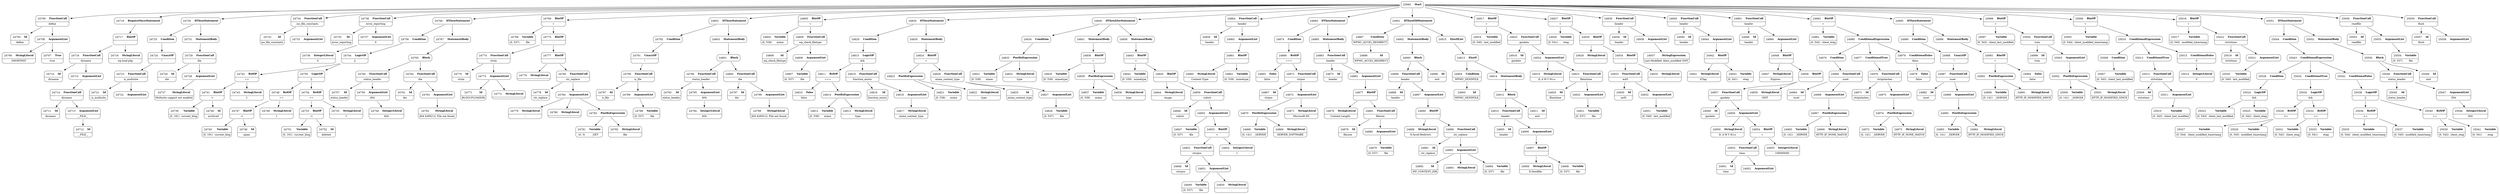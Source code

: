 digraph ast {
node [shape=none];
24705 [label=<<TABLE border='1' cellspacing='0' cellpadding='10' style='rounded' ><TR><TD border='0'>24705</TD><TD border='0'><B>Id</B></TD></TR><HR/><TR><TD border='0' cellpadding='5' colspan='2'>define</TD></TR></TABLE>>];
24706 [label=<<TABLE border='1' cellspacing='0' cellpadding='10' style='rounded' ><TR><TD border='0'>24706</TD><TD border='0'><B>StringLiteral</B></TD></TR><HR/><TR><TD border='0' cellpadding='5' colspan='2'>SHORTINIT</TD></TR></TABLE>>];
24707 [label=<<TABLE border='1' cellspacing='0' cellpadding='10' style='rounded' ><TR><TD border='0'>24707</TD><TD border='0'><B>True</B></TD></TR><HR/><TR><TD border='0' cellpadding='5' colspan='2'>true</TD></TR></TABLE>>];
24708 [label=<<TABLE border='1' cellspacing='0' cellpadding='10' style='rounded' ><TR><TD border='0'>24708</TD><TD border='0'><B>ArgumentList</B></TD></TR></TABLE>>];
24708 -> 24706 [weight=2];
24708 -> 24707 [weight=2];
24709 [label=<<TABLE border='1' cellspacing='0' cellpadding='10' style='rounded' ><TR><TD border='0'>24709</TD><TD border='0'><B>FunctionCall</B></TD></TR><HR/><TR><TD border='0' cellpadding='5' colspan='2'>define</TD></TR></TABLE>>];
24709 -> 24705 [weight=2];
24709 -> 24708 [weight=2];
24710 [label=<<TABLE border='1' cellspacing='0' cellpadding='10' style='rounded' ><TR><TD border='0'>24710</TD><TD border='0'><B>Id</B></TD></TR><HR/><TR><TD border='0' cellpadding='5' colspan='2'>dirname</TD></TR></TABLE>>];
24711 [label=<<TABLE border='1' cellspacing='0' cellpadding='10' style='rounded' ><TR><TD border='0'>24711</TD><TD border='0'><B>Id</B></TD></TR><HR/><TR><TD border='0' cellpadding='5' colspan='2'>dirname</TD></TR></TABLE>>];
24712 [label=<<TABLE border='1' cellspacing='0' cellpadding='10' style='rounded' ><TR><TD border='0'>24712</TD><TD border='0'><B>Id</B></TD></TR><HR/><TR><TD border='0' cellpadding='5' colspan='2'>__FILE__</TD></TR></TABLE>>];
24713 [label=<<TABLE border='1' cellspacing='0' cellpadding='10' style='rounded' ><TR><TD border='0'>24713</TD><TD border='0'><B>ArgumentList</B></TD></TR><HR/><TR><TD border='0' cellpadding='5' colspan='2'>__FILE__</TD></TR></TABLE>>];
24713 -> 24712 [weight=2];
24714 [label=<<TABLE border='1' cellspacing='0' cellpadding='10' style='rounded' ><TR><TD border='0'>24714</TD><TD border='0'><B>FunctionCall</B></TD></TR><HR/><TR><TD border='0' cellpadding='5' colspan='2'>dirname</TD></TR></TABLE>>];
24714 -> 24711 [weight=2];
24714 -> 24713 [weight=2];
24715 [label=<<TABLE border='1' cellspacing='0' cellpadding='10' style='rounded' ><TR><TD border='0'>24715</TD><TD border='0'><B>ArgumentList</B></TD></TR></TABLE>>];
24715 -> 24714 [weight=2];
24716 [label=<<TABLE border='1' cellspacing='0' cellpadding='10' style='rounded' ><TR><TD border='0'>24716</TD><TD border='0'><B>FunctionCall</B></TD></TR><HR/><TR><TD border='0' cellpadding='5' colspan='2'>dirname</TD></TR></TABLE>>];
24716 -> 24710 [weight=2];
24716 -> 24715 [weight=2];
24717 [label=<<TABLE border='1' cellspacing='0' cellpadding='10' style='rounded' ><TR><TD border='0'>24717</TD><TD border='0'><B>BinOP</B></TD></TR><HR/><TR><TD border='0' cellpadding='5' colspan='2'>.</TD></TR></TABLE>>];
24717 -> 24716 [weight=2];
24717 -> 24718 [weight=2];
24718 [label=<<TABLE border='1' cellspacing='0' cellpadding='10' style='rounded' ><TR><TD border='0'>24718</TD><TD border='0'><B>StringLiteral</B></TD></TR><HR/><TR><TD border='0' cellpadding='5' colspan='2'>wp-load.php</TD></TR></TABLE>>];
24719 [label=<<TABLE border='1' cellspacing='0' cellpadding='10' style='rounded' ><TR><TD border='0'>24719</TD><TD border='0'><B>RequireOnceStatement</B></TD></TR></TABLE>>];
24719 -> 24717 [weight=2];
24721 [label=<<TABLE border='1' cellspacing='0' cellpadding='10' style='rounded' ><TR><TD border='0'>24721</TD><TD border='0'><B>Id</B></TD></TR><HR/><TR><TD border='0' cellpadding='5' colspan='2'>is_multisite</TD></TR></TABLE>>];
24722 [label=<<TABLE border='1' cellspacing='0' cellpadding='10' style='rounded' ><TR><TD border='0'>24722</TD><TD border='0'><B>ArgumentList</B></TD></TR></TABLE>>];
24723 [label=<<TABLE border='1' cellspacing='0' cellpadding='10' style='rounded' ><TR><TD border='0'>24723</TD><TD border='0'><B>FunctionCall</B></TD></TR><HR/><TR><TD border='0' cellpadding='5' colspan='2'>is_multisite</TD></TR></TABLE>>];
24723 -> 24721 [weight=2];
24723 -> 24722 [weight=2];
24724 [label=<<TABLE border='1' cellspacing='0' cellpadding='10' style='rounded' ><TR><TD border='0'>24724</TD><TD border='0'><B>UnaryOP</B></TD></TR><HR/><TR><TD border='0' cellpadding='5' colspan='2'>!</TD></TR></TABLE>>];
24724 -> 24723 [weight=2];
24725 [label=<<TABLE border='1' cellspacing='0' cellpadding='10' style='rounded' ><TR><TD border='0'>24725</TD><TD border='0'><B>Condition</B></TD></TR></TABLE>>];
24725 -> 24724 [weight=2];
24726 [label=<<TABLE border='1' cellspacing='0' cellpadding='10' style='rounded' ><TR><TD border='0'>24726</TD><TD border='0'><B>Id</B></TD></TR><HR/><TR><TD border='0' cellpadding='5' colspan='2'>die</TD></TR></TABLE>>];
24727 [label=<<TABLE border='1' cellspacing='0' cellpadding='10' style='rounded' ><TR><TD border='0'>24727</TD><TD border='0'><B>StringLiteral</B></TD></TR><HR/><TR><TD border='0' cellpadding='5' colspan='2'>Multisite support not enabled</TD></TR></TABLE>>];
24728 [label=<<TABLE border='1' cellspacing='0' cellpadding='10' style='rounded' ><TR><TD border='0'>24728</TD><TD border='0'><B>ArgumentList</B></TD></TR></TABLE>>];
24728 -> 24727 [weight=2];
24729 [label=<<TABLE border='1' cellspacing='0' cellpadding='10' style='rounded' ><TR><TD border='0'>24729</TD><TD border='0'><B>FunctionCall</B></TD></TR><HR/><TR><TD border='0' cellpadding='5' colspan='2'>die</TD></TR></TABLE>>];
24729 -> 24726 [weight=2];
24729 -> 24728 [weight=2];
24730 [label=<<TABLE border='1' cellspacing='0' cellpadding='10' style='rounded' ><TR><TD border='0'>24730</TD><TD border='0'><B>IfThenStatement</B></TD></TR></TABLE>>];
24730 -> 24725 [weight=2];
24730 -> 24731 [weight=2];
24731 [label=<<TABLE border='1' cellspacing='0' cellpadding='10' style='rounded' ><TR><TD border='0'>24731</TD><TD border='0'><B>StatementBody</B></TD></TR></TABLE>>];
24731 -> 24729 [weight=2];
24732 [label=<<TABLE border='1' cellspacing='0' cellpadding='10' style='rounded' ><TR><TD border='0'>24732</TD><TD border='0'><B>Id</B></TD></TR><HR/><TR><TD border='0' cellpadding='5' colspan='2'>ms_file_constants</TD></TR></TABLE>>];
24733 [label=<<TABLE border='1' cellspacing='0' cellpadding='10' style='rounded' ><TR><TD border='0'>24733</TD><TD border='0'><B>ArgumentList</B></TD></TR></TABLE>>];
24734 [label=<<TABLE border='1' cellspacing='0' cellpadding='10' style='rounded' ><TR><TD border='0'>24734</TD><TD border='0'><B>FunctionCall</B></TD></TR><HR/><TR><TD border='0' cellpadding='5' colspan='2'>ms_file_constants</TD></TR></TABLE>>];
24734 -> 24732 [weight=2];
24734 -> 24733 [weight=2];
24735 [label=<<TABLE border='1' cellspacing='0' cellpadding='10' style='rounded' ><TR><TD border='0'>24735</TD><TD border='0'><B>Id</B></TD></TR><HR/><TR><TD border='0' cellpadding='5' colspan='2'>error_reporting</TD></TR></TABLE>>];
24736 [label=<<TABLE border='1' cellspacing='0' cellpadding='10' style='rounded' ><TR><TD border='0'>24736</TD><TD border='0'><B>IntegerLiteral</B></TD></TR><HR/><TR><TD border='0' cellpadding='5' colspan='2'>0</TD></TR></TABLE>>];
24737 [label=<<TABLE border='1' cellspacing='0' cellpadding='10' style='rounded' ><TR><TD border='0'>24737</TD><TD border='0'><B>ArgumentList</B></TD></TR><HR/><TR><TD border='0' cellpadding='5' colspan='2'>0</TD></TR></TABLE>>];
24737 -> 24736 [weight=2];
24738 [label=<<TABLE border='1' cellspacing='0' cellpadding='10' style='rounded' ><TR><TD border='0'>24738</TD><TD border='0'><B>FunctionCall</B></TD></TR><HR/><TR><TD border='0' cellpadding='5' colspan='2'>error_reporting</TD></TR></TABLE>>];
24738 -> 24735 [weight=2];
24738 -> 24737 [weight=2];
24739 [label=<<TABLE border='1' cellspacing='0' cellpadding='10' style='rounded' ><TR><TD border='0'>24739</TD><TD border='0'><B>Variable</B></TD></TR><HR/><TR><TD border='0' cellpadding='5'>(0, 191)</TD><TD border='0' cellpadding='5'>current_blog</TD></TR></TABLE>>];
24740 [label=<<TABLE border='1' cellspacing='0' cellpadding='10' style='rounded' ><TR><TD border='0'>24740</TD><TD border='0'><B>Id</B></TD></TR><HR/><TR><TD border='0' cellpadding='5' colspan='2'>archived</TD></TR></TABLE>>];
24741 [label=<<TABLE border='1' cellspacing='0' cellpadding='10' style='rounded' ><TR><TD border='0'>24741</TD><TD border='0'><B>BinOP</B></TD></TR><HR/><TR><TD border='0' cellpadding='5' colspan='2'>-&gt;</TD></TR></TABLE>>];
24741 -> 24739 [weight=2];
24741 -> 24740 [weight=2];
24742 [label=<<TABLE border='1' cellspacing='0' cellpadding='10' style='rounded' ><TR><TD border='0'>24742</TD><TD border='0'><B>RelOP</B></TD></TR><HR/><TR><TD border='0' cellpadding='5' colspan='2'>==</TD></TR></TABLE>>];
24742 -> 24741 [weight=2];
24742 -> 24743 [weight=2];
24743 [label=<<TABLE border='1' cellspacing='0' cellpadding='10' style='rounded' ><TR><TD border='0'>24743</TD><TD border='0'><B>StringLiteral</B></TD></TR><HR/><TR><TD border='0' cellpadding='5' colspan='2'>1</TD></TR></TABLE>>];
24744 [label=<<TABLE border='1' cellspacing='0' cellpadding='10' style='rounded' ><TR><TD border='0'>24744</TD><TD border='0'><B>LogicOP</B></TD></TR><HR/><TR><TD border='0' cellpadding='5' colspan='2'>||</TD></TR></TABLE>>];
24744 -> 24742 [weight=2];
24744 -> 24750 [weight=2];
24745 [label=<<TABLE border='1' cellspacing='0' cellpadding='10' style='rounded' ><TR><TD border='0'>24745</TD><TD border='0'><B>Variable</B></TD></TR><HR/><TR><TD border='0' cellpadding='5'>(0, 191)</TD><TD border='0' cellpadding='5'>current_blog</TD></TR></TABLE>>];
24746 [label=<<TABLE border='1' cellspacing='0' cellpadding='10' style='rounded' ><TR><TD border='0'>24746</TD><TD border='0'><B>Id</B></TD></TR><HR/><TR><TD border='0' cellpadding='5' colspan='2'>spam</TD></TR></TABLE>>];
24747 [label=<<TABLE border='1' cellspacing='0' cellpadding='10' style='rounded' ><TR><TD border='0'>24747</TD><TD border='0'><B>BinOP</B></TD></TR><HR/><TR><TD border='0' cellpadding='5' colspan='2'>-&gt;</TD></TR></TABLE>>];
24747 -> 24745 [weight=2];
24747 -> 24746 [weight=2];
24748 [label=<<TABLE border='1' cellspacing='0' cellpadding='10' style='rounded' ><TR><TD border='0'>24748</TD><TD border='0'><B>RelOP</B></TD></TR><HR/><TR><TD border='0' cellpadding='5' colspan='2'>==</TD></TR></TABLE>>];
24748 -> 24747 [weight=2];
24748 -> 24749 [weight=2];
24749 [label=<<TABLE border='1' cellspacing='0' cellpadding='10' style='rounded' ><TR><TD border='0'>24749</TD><TD border='0'><B>StringLiteral</B></TD></TR><HR/><TR><TD border='0' cellpadding='5' colspan='2'>1</TD></TR></TABLE>>];
24750 [label=<<TABLE border='1' cellspacing='0' cellpadding='10' style='rounded' ><TR><TD border='0'>24750</TD><TD border='0'><B>LogicOP</B></TD></TR><HR/><TR><TD border='0' cellpadding='5' colspan='2'>||</TD></TR></TABLE>>];
24750 -> 24748 [weight=2];
24750 -> 24754 [weight=2];
24751 [label=<<TABLE border='1' cellspacing='0' cellpadding='10' style='rounded' ><TR><TD border='0'>24751</TD><TD border='0'><B>Variable</B></TD></TR><HR/><TR><TD border='0' cellpadding='5'>(0, 191)</TD><TD border='0' cellpadding='5'>current_blog</TD></TR></TABLE>>];
24752 [label=<<TABLE border='1' cellspacing='0' cellpadding='10' style='rounded' ><TR><TD border='0'>24752</TD><TD border='0'><B>Id</B></TD></TR><HR/><TR><TD border='0' cellpadding='5' colspan='2'>deleted</TD></TR></TABLE>>];
24753 [label=<<TABLE border='1' cellspacing='0' cellpadding='10' style='rounded' ><TR><TD border='0'>24753</TD><TD border='0'><B>BinOP</B></TD></TR><HR/><TR><TD border='0' cellpadding='5' colspan='2'>-&gt;</TD></TR></TABLE>>];
24753 -> 24751 [weight=2];
24753 -> 24752 [weight=2];
24754 [label=<<TABLE border='1' cellspacing='0' cellpadding='10' style='rounded' ><TR><TD border='0'>24754</TD><TD border='0'><B>RelOP</B></TD></TR><HR/><TR><TD border='0' cellpadding='5' colspan='2'>==</TD></TR></TABLE>>];
24754 -> 24753 [weight=2];
24754 -> 24755 [weight=2];
24755 [label=<<TABLE border='1' cellspacing='0' cellpadding='10' style='rounded' ><TR><TD border='0'>24755</TD><TD border='0'><B>StringLiteral</B></TD></TR><HR/><TR><TD border='0' cellpadding='5' colspan='2'>1</TD></TR></TABLE>>];
24756 [label=<<TABLE border='1' cellspacing='0' cellpadding='10' style='rounded' ><TR><TD border='0'>24756</TD><TD border='0'><B>Condition</B></TD></TR></TABLE>>];
24756 -> 24744 [weight=2];
24757 [label=<<TABLE border='1' cellspacing='0' cellpadding='10' style='rounded' ><TR><TD border='0'>24757</TD><TD border='0'><B>Id</B></TD></TR><HR/><TR><TD border='0' cellpadding='5' colspan='2'>status_header</TD></TR></TABLE>>];
24758 [label=<<TABLE border='1' cellspacing='0' cellpadding='10' style='rounded' ><TR><TD border='0'>24758</TD><TD border='0'><B>IntegerLiteral</B></TD></TR><HR/><TR><TD border='0' cellpadding='5' colspan='2'>404</TD></TR></TABLE>>];
24759 [label=<<TABLE border='1' cellspacing='0' cellpadding='10' style='rounded' ><TR><TD border='0'>24759</TD><TD border='0'><B>ArgumentList</B></TD></TR><HR/><TR><TD border='0' cellpadding='5' colspan='2'>404</TD></TR></TABLE>>];
24759 -> 24758 [weight=2];
24760 [label=<<TABLE border='1' cellspacing='0' cellpadding='10' style='rounded' ><TR><TD border='0'>24760</TD><TD border='0'><B>FunctionCall</B></TD></TR><HR/><TR><TD border='0' cellpadding='5' colspan='2'>status_header</TD></TR></TABLE>>];
24760 -> 24757 [weight=2];
24760 -> 24759 [weight=2];
24761 [label=<<TABLE border='1' cellspacing='0' cellpadding='10' style='rounded' ><TR><TD border='0'>24761</TD><TD border='0'><B>Id</B></TD></TR><HR/><TR><TD border='0' cellpadding='5' colspan='2'>die</TD></TR></TABLE>>];
24762 [label=<<TABLE border='1' cellspacing='0' cellpadding='10' style='rounded' ><TR><TD border='0'>24762</TD><TD border='0'><B>StringLiteral</B></TD></TR><HR/><TR><TD border='0' cellpadding='5' colspan='2'>404 &amp;#8212; File not found.</TD></TR></TABLE>>];
24763 [label=<<TABLE border='1' cellspacing='0' cellpadding='10' style='rounded' ><TR><TD border='0'>24763</TD><TD border='0'><B>ArgumentList</B></TD></TR></TABLE>>];
24763 -> 24762 [weight=2];
24764 [label=<<TABLE border='1' cellspacing='0' cellpadding='10' style='rounded' ><TR><TD border='0'>24764</TD><TD border='0'><B>FunctionCall</B></TD></TR><HR/><TR><TD border='0' cellpadding='5' colspan='2'>die</TD></TR></TABLE>>];
24764 -> 24761 [weight=2];
24764 -> 24763 [weight=2];
24765 [label=<<TABLE border='1' cellspacing='0' cellpadding='10' style='rounded' ><TR><TD border='0'>24765</TD><TD border='0'><B>Block</B></TD></TR></TABLE>>];
24765 -> 24760 [weight=2];
24765 -> 24764 [weight=2];
24766 [label=<<TABLE border='1' cellspacing='0' cellpadding='10' style='rounded' ><TR><TD border='0'>24766</TD><TD border='0'><B>IfThenStatement</B></TD></TR></TABLE>>];
24766 -> 24756 [weight=2];
24766 -> 24767 [weight=2];
24767 [label=<<TABLE border='1' cellspacing='0' cellpadding='10' style='rounded' ><TR><TD border='0'>24767</TD><TD border='0'><B>StatementBody</B></TD></TR></TABLE>>];
24767 -> 24765 [weight=2];
24768 [label=<<TABLE border='1' cellspacing='0' cellpadding='10' style='rounded' ><TR><TD border='0'>24768</TD><TD border='0'><B>Variable</B></TD></TR><HR/><TR><TD border='0' cellpadding='5'>(0, 537)</TD><TD border='0' cellpadding='5'>file</TD></TR></TABLE>>];
24769 [label=<<TABLE border='1' cellspacing='0' cellpadding='10' style='rounded' ><TR><TD border='0'>24769</TD><TD border='0'><B>BinOP</B></TD></TR><HR/><TR><TD border='0' cellpadding='5' colspan='2'>=</TD></TR></TABLE>>];
24769 -> 24768 [weight=2];
24769 -> 24775 [weight=2];
24770 [label=<<TABLE border='1' cellspacing='0' cellpadding='10' style='rounded' ><TR><TD border='0'>24770</TD><TD border='0'><B>Id</B></TD></TR><HR/><TR><TD border='0' cellpadding='5' colspan='2'>rtrim</TD></TR></TABLE>>];
24771 [label=<<TABLE border='1' cellspacing='0' cellpadding='10' style='rounded' ><TR><TD border='0'>24771</TD><TD border='0'><B>Id</B></TD></TR><HR/><TR><TD border='0' cellpadding='5' colspan='2'>BLOGUPLOADDIR</TD></TR></TABLE>>];
24772 [label=<<TABLE border='1' cellspacing='0' cellpadding='10' style='rounded' ><TR><TD border='0'>24772</TD><TD border='0'><B>StringLiteral</B></TD></TR><HR/><TR><TD border='0' cellpadding='5' colspan='2'></TD></TR></TABLE>>];
24773 [label=<<TABLE border='1' cellspacing='0' cellpadding='10' style='rounded' ><TR><TD border='0'>24773</TD><TD border='0'><B>ArgumentList</B></TD></TR></TABLE>>];
24773 -> 24771 [weight=2];
24773 -> 24772 [weight=2];
24774 [label=<<TABLE border='1' cellspacing='0' cellpadding='10' style='rounded' ><TR><TD border='0'>24774</TD><TD border='0'><B>FunctionCall</B></TD></TR><HR/><TR><TD border='0' cellpadding='5' colspan='2'>rtrim</TD></TR></TABLE>>];
24774 -> 24770 [weight=2];
24774 -> 24773 [weight=2];
24775 [label=<<TABLE border='1' cellspacing='0' cellpadding='10' style='rounded' ><TR><TD border='0'>24775</TD><TD border='0'><B>BinOP</B></TD></TR><HR/><TR><TD border='0' cellpadding='5' colspan='2'>.</TD></TR></TABLE>>];
24775 -> 24774 [weight=2];
24775 -> 24777 [weight=2];
24776 [label=<<TABLE border='1' cellspacing='0' cellpadding='10' style='rounded' ><TR><TD border='0'>24776</TD><TD border='0'><B>StringLiteral</B></TD></TR><HR/><TR><TD border='0' cellpadding='5' colspan='2'></TD></TR></TABLE>>];
24777 [label=<<TABLE border='1' cellspacing='0' cellpadding='10' style='rounded' ><TR><TD border='0'>24777</TD><TD border='0'><B>BinOP</B></TD></TR><HR/><TR><TD border='0' cellpadding='5' colspan='2'>.</TD></TR></TABLE>>];
24777 -> 24776 [weight=2];
24777 -> 24785 [weight=2];
24778 [label=<<TABLE border='1' cellspacing='0' cellpadding='10' style='rounded' ><TR><TD border='0'>24778</TD><TD border='0'><B>Id</B></TD></TR><HR/><TR><TD border='0' cellpadding='5' colspan='2'>str_replace</TD></TR></TABLE>>];
24779 [label=<<TABLE border='1' cellspacing='0' cellpadding='10' style='rounded' ><TR><TD border='0'>24779</TD><TD border='0'><B>StringLiteral</B></TD></TR><HR/><TR><TD border='0' cellpadding='5' colspan='2'>..</TD></TR></TABLE>>];
24780 [label=<<TABLE border='1' cellspacing='0' cellpadding='10' style='rounded' ><TR><TD border='0'>24780</TD><TD border='0'><B>StringLiteral</B></TD></TR><HR/><TR><TD border='0' cellpadding='5' colspan='2'></TD></TR></TABLE>>];
24781 [label=<<TABLE border='1' cellspacing='0' cellpadding='10' style='rounded' ><TR><TD border='0'>24781</TD><TD border='0'><B>Variable</B></TD></TR><HR/><TR><TD border='0' cellpadding='5'>(0, 3)</TD><TD border='0' cellpadding='5'>_GET</TD></TR></TABLE>>];
24782 [label=<<TABLE border='1' cellspacing='0' cellpadding='10' style='rounded' ><TR><TD border='0'>24782</TD><TD border='0'><B>StringLiteral</B></TD></TR><HR/><TR><TD border='0' cellpadding='5' colspan='2'>file</TD></TR></TABLE>>];
24783 [label=<<TABLE border='1' cellspacing='0' cellpadding='10' style='rounded' ><TR><TD border='0'>24783</TD><TD border='0'><B>PostfixExpression</B></TD></TR></TABLE>>];
24783 -> 24781 [weight=2];
24783 -> 24782 [weight=2];
24784 [label=<<TABLE border='1' cellspacing='0' cellpadding='10' style='rounded' ><TR><TD border='0'>24784</TD><TD border='0'><B>ArgumentList</B></TD></TR></TABLE>>];
24784 -> 24779 [weight=2];
24784 -> 24780 [weight=2];
24784 -> 24783 [weight=2];
24785 [label=<<TABLE border='1' cellspacing='0' cellpadding='10' style='rounded' ><TR><TD border='0'>24785</TD><TD border='0'><B>FunctionCall</B></TD></TR><HR/><TR><TD border='0' cellpadding='5' colspan='2'>str_replace</TD></TR></TABLE>>];
24785 -> 24778 [weight=2];
24785 -> 24784 [weight=2];
24787 [label=<<TABLE border='1' cellspacing='0' cellpadding='10' style='rounded' ><TR><TD border='0'>24787</TD><TD border='0'><B>Id</B></TD></TR><HR/><TR><TD border='0' cellpadding='5' colspan='2'>is_file</TD></TR></TABLE>>];
24788 [label=<<TABLE border='1' cellspacing='0' cellpadding='10' style='rounded' ><TR><TD border='0'>24788</TD><TD border='0'><B>Variable</B></TD></TR><HR/><TR><TD border='0' cellpadding='5'>(0, 537)</TD><TD border='0' cellpadding='5'>file</TD></TR></TABLE>>];
24789 [label=<<TABLE border='1' cellspacing='0' cellpadding='10' style='rounded' ><TR><TD border='0'>24789</TD><TD border='0'><B>ArgumentList</B></TD></TR></TABLE>>];
24789 -> 24788 [weight=2];
24790 [label=<<TABLE border='1' cellspacing='0' cellpadding='10' style='rounded' ><TR><TD border='0'>24790</TD><TD border='0'><B>FunctionCall</B></TD></TR><HR/><TR><TD border='0' cellpadding='5' colspan='2'>is_file</TD></TR></TABLE>>];
24790 -> 24787 [weight=2];
24790 -> 24789 [weight=2];
24791 [label=<<TABLE border='1' cellspacing='0' cellpadding='10' style='rounded' ><TR><TD border='0'>24791</TD><TD border='0'><B>UnaryOP</B></TD></TR><HR/><TR><TD border='0' cellpadding='5' colspan='2'>!</TD></TR></TABLE>>];
24791 -> 24790 [weight=2];
24792 [label=<<TABLE border='1' cellspacing='0' cellpadding='10' style='rounded' ><TR><TD border='0'>24792</TD><TD border='0'><B>Condition</B></TD></TR></TABLE>>];
24792 -> 24791 [weight=2];
24793 [label=<<TABLE border='1' cellspacing='0' cellpadding='10' style='rounded' ><TR><TD border='0'>24793</TD><TD border='0'><B>Id</B></TD></TR><HR/><TR><TD border='0' cellpadding='5' colspan='2'>status_header</TD></TR></TABLE>>];
24794 [label=<<TABLE border='1' cellspacing='0' cellpadding='10' style='rounded' ><TR><TD border='0'>24794</TD><TD border='0'><B>IntegerLiteral</B></TD></TR><HR/><TR><TD border='0' cellpadding='5' colspan='2'>404</TD></TR></TABLE>>];
24795 [label=<<TABLE border='1' cellspacing='0' cellpadding='10' style='rounded' ><TR><TD border='0'>24795</TD><TD border='0'><B>ArgumentList</B></TD></TR><HR/><TR><TD border='0' cellpadding='5' colspan='2'>404</TD></TR></TABLE>>];
24795 -> 24794 [weight=2];
24796 [label=<<TABLE border='1' cellspacing='0' cellpadding='10' style='rounded' ><TR><TD border='0'>24796</TD><TD border='0'><B>FunctionCall</B></TD></TR><HR/><TR><TD border='0' cellpadding='5' colspan='2'>status_header</TD></TR></TABLE>>];
24796 -> 24793 [weight=2];
24796 -> 24795 [weight=2];
24797 [label=<<TABLE border='1' cellspacing='0' cellpadding='10' style='rounded' ><TR><TD border='0'>24797</TD><TD border='0'><B>Id</B></TD></TR><HR/><TR><TD border='0' cellpadding='5' colspan='2'>die</TD></TR></TABLE>>];
24798 [label=<<TABLE border='1' cellspacing='0' cellpadding='10' style='rounded' ><TR><TD border='0'>24798</TD><TD border='0'><B>StringLiteral</B></TD></TR><HR/><TR><TD border='0' cellpadding='5' colspan='2'>404 &amp;#8212; File not found.</TD></TR></TABLE>>];
24799 [label=<<TABLE border='1' cellspacing='0' cellpadding='10' style='rounded' ><TR><TD border='0'>24799</TD><TD border='0'><B>ArgumentList</B></TD></TR></TABLE>>];
24799 -> 24798 [weight=2];
24800 [label=<<TABLE border='1' cellspacing='0' cellpadding='10' style='rounded' ><TR><TD border='0'>24800</TD><TD border='0'><B>FunctionCall</B></TD></TR><HR/><TR><TD border='0' cellpadding='5' colspan='2'>die</TD></TR></TABLE>>];
24800 -> 24797 [weight=2];
24800 -> 24799 [weight=2];
24801 [label=<<TABLE border='1' cellspacing='0' cellpadding='10' style='rounded' ><TR><TD border='0'>24801</TD><TD border='0'><B>Block</B></TD></TR></TABLE>>];
24801 -> 24796 [weight=2];
24801 -> 24800 [weight=2];
24802 [label=<<TABLE border='1' cellspacing='0' cellpadding='10' style='rounded' ><TR><TD border='0'>24802</TD><TD border='0'><B>IfThenStatement</B></TD></TR></TABLE>>];
24802 -> 24792 [weight=2];
24802 -> 24803 [weight=2];
24803 [label=<<TABLE border='1' cellspacing='0' cellpadding='10' style='rounded' ><TR><TD border='0'>24803</TD><TD border='0'><B>StatementBody</B></TD></TR></TABLE>>];
24803 -> 24801 [weight=2];
24804 [label=<<TABLE border='1' cellspacing='0' cellpadding='10' style='rounded' ><TR><TD border='0'>24804</TD><TD border='0'><B>Variable</B></TD></TR><HR/><TR><TD border='0' cellpadding='5'>(0, 538)</TD><TD border='0' cellpadding='5'>mime</TD></TR></TABLE>>];
24805 [label=<<TABLE border='1' cellspacing='0' cellpadding='10' style='rounded' ><TR><TD border='0'>24805</TD><TD border='0'><B>BinOP</B></TD></TR><HR/><TR><TD border='0' cellpadding='5' colspan='2'>=</TD></TR></TABLE>>];
24805 -> 24804 [weight=2];
24805 -> 24809 [weight=2];
24806 [label=<<TABLE border='1' cellspacing='0' cellpadding='10' style='rounded' ><TR><TD border='0'>24806</TD><TD border='0'><B>Id</B></TD></TR><HR/><TR><TD border='0' cellpadding='5' colspan='2'>wp_check_filetype</TD></TR></TABLE>>];
24807 [label=<<TABLE border='1' cellspacing='0' cellpadding='10' style='rounded' ><TR><TD border='0'>24807</TD><TD border='0'><B>Variable</B></TD></TR><HR/><TR><TD border='0' cellpadding='5'>(0, 537)</TD><TD border='0' cellpadding='5'>file</TD></TR></TABLE>>];
24808 [label=<<TABLE border='1' cellspacing='0' cellpadding='10' style='rounded' ><TR><TD border='0'>24808</TD><TD border='0'><B>ArgumentList</B></TD></TR></TABLE>>];
24808 -> 24807 [weight=2];
24809 [label=<<TABLE border='1' cellspacing='0' cellpadding='10' style='rounded' ><TR><TD border='0'>24809</TD><TD border='0'><B>FunctionCall</B></TD></TR><HR/><TR><TD border='0' cellpadding='5' colspan='2'>wp_check_filetype</TD></TR></TABLE>>];
24809 -> 24806 [weight=2];
24809 -> 24808 [weight=2];
24810 [label=<<TABLE border='1' cellspacing='0' cellpadding='10' style='rounded' ><TR><TD border='0'>24810</TD><TD border='0'><B>False</B></TD></TR><HR/><TR><TD border='0' cellpadding='5' colspan='2'>false</TD></TR></TABLE>>];
24811 [label=<<TABLE border='1' cellspacing='0' cellpadding='10' style='rounded' ><TR><TD border='0'>24811</TD><TD border='0'><B>RelOP</B></TD></TR><HR/><TR><TD border='0' cellpadding='5' colspan='2'>===</TD></TR></TABLE>>];
24811 -> 24810 [weight=2];
24811 -> 24814 [weight=2];
24812 [label=<<TABLE border='1' cellspacing='0' cellpadding='10' style='rounded' ><TR><TD border='0'>24812</TD><TD border='0'><B>Variable</B></TD></TR><HR/><TR><TD border='0' cellpadding='5'>(0, 538)</TD><TD border='0' cellpadding='5'>mime</TD></TR></TABLE>>];
24813 [label=<<TABLE border='1' cellspacing='0' cellpadding='10' style='rounded' ><TR><TD border='0'>24813</TD><TD border='0'><B>StringLiteral</B></TD></TR><HR/><TR><TD border='0' cellpadding='5' colspan='2'>type</TD></TR></TABLE>>];
24814 [label=<<TABLE border='1' cellspacing='0' cellpadding='10' style='rounded' ><TR><TD border='0'>24814</TD><TD border='0'><B>PostfixExpression</B></TD></TR></TABLE>>];
24814 -> 24812 [weight=2];
24814 -> 24813 [weight=2];
24815 [label=<<TABLE border='1' cellspacing='0' cellpadding='10' style='rounded' ><TR><TD border='0'>24815</TD><TD border='0'><B>LogicOP</B></TD></TR><HR/><TR><TD border='0' cellpadding='5' colspan='2'>&amp;&amp;</TD></TR></TABLE>>];
24815 -> 24811 [weight=2];
24815 -> 24819 [weight=2];
24816 [label=<<TABLE border='1' cellspacing='0' cellpadding='10' style='rounded' ><TR><TD border='0'>24816</TD><TD border='0'><B>Id</B></TD></TR><HR/><TR><TD border='0' cellpadding='5' colspan='2'>function_exists</TD></TR></TABLE>>];
24817 [label=<<TABLE border='1' cellspacing='0' cellpadding='10' style='rounded' ><TR><TD border='0'>24817</TD><TD border='0'><B>StringLiteral</B></TD></TR><HR/><TR><TD border='0' cellpadding='5' colspan='2'>mime_content_type</TD></TR></TABLE>>];
24818 [label=<<TABLE border='1' cellspacing='0' cellpadding='10' style='rounded' ><TR><TD border='0'>24818</TD><TD border='0'><B>ArgumentList</B></TD></TR></TABLE>>];
24818 -> 24817 [weight=2];
24819 [label=<<TABLE border='1' cellspacing='0' cellpadding='10' style='rounded' ><TR><TD border='0'>24819</TD><TD border='0'><B>FunctionCall</B></TD></TR><HR/><TR><TD border='0' cellpadding='5' colspan='2'>function_exists</TD></TR></TABLE>>];
24819 -> 24816 [weight=2];
24819 -> 24818 [weight=2];
24820 [label=<<TABLE border='1' cellspacing='0' cellpadding='10' style='rounded' ><TR><TD border='0'>24820</TD><TD border='0'><B>Condition</B></TD></TR></TABLE>>];
24820 -> 24815 [weight=2];
24821 [label=<<TABLE border='1' cellspacing='0' cellpadding='10' style='rounded' ><TR><TD border='0'>24821</TD><TD border='0'><B>Variable</B></TD></TR><HR/><TR><TD border='0' cellpadding='5'>(0, 538)</TD><TD border='0' cellpadding='5'>mime</TD></TR></TABLE>>];
24822 [label=<<TABLE border='1' cellspacing='0' cellpadding='10' style='rounded' ><TR><TD border='0'>24822</TD><TD border='0'><B>StringLiteral</B></TD></TR><HR/><TR><TD border='0' cellpadding='5' colspan='2'>type</TD></TR></TABLE>>];
24823 [label=<<TABLE border='1' cellspacing='0' cellpadding='10' style='rounded' ><TR><TD border='0'>24823</TD><TD border='0'><B>PostfixExpression</B></TD></TR></TABLE>>];
24823 -> 24821 [weight=2];
24823 -> 24822 [weight=2];
24824 [label=<<TABLE border='1' cellspacing='0' cellpadding='10' style='rounded' ><TR><TD border='0'>24824</TD><TD border='0'><B>BinOP</B></TD></TR><HR/><TR><TD border='0' cellpadding='5' colspan='2'>=</TD></TR></TABLE>>];
24824 -> 24823 [weight=2];
24824 -> 24828 [weight=2];
24825 [label=<<TABLE border='1' cellspacing='0' cellpadding='10' style='rounded' ><TR><TD border='0'>24825</TD><TD border='0'><B>Id</B></TD></TR><HR/><TR><TD border='0' cellpadding='5' colspan='2'>mime_content_type</TD></TR></TABLE>>];
24826 [label=<<TABLE border='1' cellspacing='0' cellpadding='10' style='rounded' ><TR><TD border='0'>24826</TD><TD border='0'><B>Variable</B></TD></TR><HR/><TR><TD border='0' cellpadding='5'>(0, 537)</TD><TD border='0' cellpadding='5'>file</TD></TR></TABLE>>];
24827 [label=<<TABLE border='1' cellspacing='0' cellpadding='10' style='rounded' ><TR><TD border='0'>24827</TD><TD border='0'><B>ArgumentList</B></TD></TR></TABLE>>];
24827 -> 24826 [weight=2];
24828 [label=<<TABLE border='1' cellspacing='0' cellpadding='10' style='rounded' ><TR><TD border='0'>24828</TD><TD border='0'><B>FunctionCall</B></TD></TR><HR/><TR><TD border='0' cellpadding='5' colspan='2'>mime_content_type</TD></TR></TABLE>>];
24828 -> 24825 [weight=2];
24828 -> 24827 [weight=2];
24829 [label=<<TABLE border='1' cellspacing='0' cellpadding='10' style='rounded' ><TR><TD border='0'>24829</TD><TD border='0'><B>IfThenStatement</B></TD></TR></TABLE>>];
24829 -> 24820 [weight=2];
24829 -> 24830 [weight=2];
24830 [label=<<TABLE border='1' cellspacing='0' cellpadding='10' style='rounded' ><TR><TD border='0'>24830</TD><TD border='0'><B>StatementBody</B></TD></TR></TABLE>>];
24830 -> 24824 [weight=2];
24831 [label=<<TABLE border='1' cellspacing='0' cellpadding='10' style='rounded' ><TR><TD border='0'>24831</TD><TD border='0'><B>Variable</B></TD></TR><HR/><TR><TD border='0' cellpadding='5'>(0, 538)</TD><TD border='0' cellpadding='5'>mime</TD></TR></TABLE>>];
24832 [label=<<TABLE border='1' cellspacing='0' cellpadding='10' style='rounded' ><TR><TD border='0'>24832</TD><TD border='0'><B>StringLiteral</B></TD></TR><HR/><TR><TD border='0' cellpadding='5' colspan='2'>type</TD></TR></TABLE>>];
24833 [label=<<TABLE border='1' cellspacing='0' cellpadding='10' style='rounded' ><TR><TD border='0'>24833</TD><TD border='0'><B>PostfixExpression</B></TD></TR></TABLE>>];
24833 -> 24831 [weight=2];
24833 -> 24832 [weight=2];
24834 [label=<<TABLE border='1' cellspacing='0' cellpadding='10' style='rounded' ><TR><TD border='0'>24834</TD><TD border='0'><B>Condition</B></TD></TR></TABLE>>];
24834 -> 24833 [weight=2];
24835 [label=<<TABLE border='1' cellspacing='0' cellpadding='10' style='rounded' ><TR><TD border='0'>24835</TD><TD border='0'><B>Variable</B></TD></TR><HR/><TR><TD border='0' cellpadding='5'>(0, 539)</TD><TD border='0' cellpadding='5'>mimetype</TD></TR></TABLE>>];
24836 [label=<<TABLE border='1' cellspacing='0' cellpadding='10' style='rounded' ><TR><TD border='0'>24836</TD><TD border='0'><B>BinOP</B></TD></TR><HR/><TR><TD border='0' cellpadding='5' colspan='2'>=</TD></TR></TABLE>>];
24836 -> 24835 [weight=2];
24836 -> 24839 [weight=2];
24837 [label=<<TABLE border='1' cellspacing='0' cellpadding='10' style='rounded' ><TR><TD border='0'>24837</TD><TD border='0'><B>Variable</B></TD></TR><HR/><TR><TD border='0' cellpadding='5'>(0, 538)</TD><TD border='0' cellpadding='5'>mime</TD></TR></TABLE>>];
24838 [label=<<TABLE border='1' cellspacing='0' cellpadding='10' style='rounded' ><TR><TD border='0'>24838</TD><TD border='0'><B>StringLiteral</B></TD></TR><HR/><TR><TD border='0' cellpadding='5' colspan='2'>type</TD></TR></TABLE>>];
24839 [label=<<TABLE border='1' cellspacing='0' cellpadding='10' style='rounded' ><TR><TD border='0'>24839</TD><TD border='0'><B>PostfixExpression</B></TD></TR></TABLE>>];
24839 -> 24837 [weight=2];
24839 -> 24838 [weight=2];
24840 [label=<<TABLE border='1' cellspacing='0' cellpadding='10' style='rounded' ><TR><TD border='0'>24840</TD><TD border='0'><B>IfThenElseStatement</B></TD></TR></TABLE>>];
24840 -> 24834 [weight=2];
24840 -> 24841 [weight=2];
24840 -> 24858 [weight=2];
24841 [label=<<TABLE border='1' cellspacing='0' cellpadding='10' style='rounded' ><TR><TD border='0'>24841</TD><TD border='0'><B>StatementBody</B></TD></TR></TABLE>>];
24841 -> 24836 [weight=2];
24842 [label=<<TABLE border='1' cellspacing='0' cellpadding='10' style='rounded' ><TR><TD border='0'>24842</TD><TD border='0'><B>Variable</B></TD></TR><HR/><TR><TD border='0' cellpadding='5'>(0, 539)</TD><TD border='0' cellpadding='5'>mimetype</TD></TR></TABLE>>];
24843 [label=<<TABLE border='1' cellspacing='0' cellpadding='10' style='rounded' ><TR><TD border='0'>24843</TD><TD border='0'><B>BinOP</B></TD></TR><HR/><TR><TD border='0' cellpadding='5' colspan='2'>=</TD></TR></TABLE>>];
24843 -> 24842 [weight=2];
24843 -> 24845 [weight=2];
24844 [label=<<TABLE border='1' cellspacing='0' cellpadding='10' style='rounded' ><TR><TD border='0'>24844</TD><TD border='0'><B>StringLiteral</B></TD></TR><HR/><TR><TD border='0' cellpadding='5' colspan='2'>image</TD></TR></TABLE>>];
24845 [label=<<TABLE border='1' cellspacing='0' cellpadding='10' style='rounded' ><TR><TD border='0'>24845</TD><TD border='0'><B>BinOP</B></TD></TR><HR/><TR><TD border='0' cellpadding='5' colspan='2'>.</TD></TR></TABLE>>];
24845 -> 24844 [weight=2];
24845 -> 24856 [weight=2];
24846 [label=<<TABLE border='1' cellspacing='0' cellpadding='10' style='rounded' ><TR><TD border='0'>24846</TD><TD border='0'><B>Id</B></TD></TR><HR/><TR><TD border='0' cellpadding='5' colspan='2'>substr</TD></TR></TABLE>>];
24847 [label=<<TABLE border='1' cellspacing='0' cellpadding='10' style='rounded' ><TR><TD border='0'>24847</TD><TD border='0'><B>Variable</B></TD></TR><HR/><TR><TD border='0' cellpadding='5'>(0, 537)</TD><TD border='0' cellpadding='5'>file</TD></TR></TABLE>>];
24848 [label=<<TABLE border='1' cellspacing='0' cellpadding='10' style='rounded' ><TR><TD border='0'>24848</TD><TD border='0'><B>Id</B></TD></TR><HR/><TR><TD border='0' cellpadding='5' colspan='2'>strrpos</TD></TR></TABLE>>];
24849 [label=<<TABLE border='1' cellspacing='0' cellpadding='10' style='rounded' ><TR><TD border='0'>24849</TD><TD border='0'><B>Variable</B></TD></TR><HR/><TR><TD border='0' cellpadding='5'>(0, 537)</TD><TD border='0' cellpadding='5'>file</TD></TR></TABLE>>];
24850 [label=<<TABLE border='1' cellspacing='0' cellpadding='10' style='rounded' ><TR><TD border='0'>24850</TD><TD border='0'><B>StringLiteral</B></TD></TR><HR/><TR><TD border='0' cellpadding='5' colspan='2'>.</TD></TR></TABLE>>];
24851 [label=<<TABLE border='1' cellspacing='0' cellpadding='10' style='rounded' ><TR><TD border='0'>24851</TD><TD border='0'><B>ArgumentList</B></TD></TR></TABLE>>];
24851 -> 24849 [weight=2];
24851 -> 24850 [weight=2];
24852 [label=<<TABLE border='1' cellspacing='0' cellpadding='10' style='rounded' ><TR><TD border='0'>24852</TD><TD border='0'><B>FunctionCall</B></TD></TR><HR/><TR><TD border='0' cellpadding='5' colspan='2'>strrpos</TD></TR></TABLE>>];
24852 -> 24848 [weight=2];
24852 -> 24851 [weight=2];
24853 [label=<<TABLE border='1' cellspacing='0' cellpadding='10' style='rounded' ><TR><TD border='0'>24853</TD><TD border='0'><B>BinOP</B></TD></TR><HR/><TR><TD border='0' cellpadding='5' colspan='2'>+</TD></TR></TABLE>>];
24853 -> 24852 [weight=2];
24853 -> 24854 [weight=2];
24854 [label=<<TABLE border='1' cellspacing='0' cellpadding='10' style='rounded' ><TR><TD border='0'>24854</TD><TD border='0'><B>IntegerLiteral</B></TD></TR><HR/><TR><TD border='0' cellpadding='5' colspan='2'>1</TD></TR></TABLE>>];
24855 [label=<<TABLE border='1' cellspacing='0' cellpadding='10' style='rounded' ><TR><TD border='0'>24855</TD><TD border='0'><B>ArgumentList</B></TD></TR></TABLE>>];
24855 -> 24847 [weight=2];
24855 -> 24853 [weight=2];
24856 [label=<<TABLE border='1' cellspacing='0' cellpadding='10' style='rounded' ><TR><TD border='0'>24856</TD><TD border='0'><B>FunctionCall</B></TD></TR><HR/><TR><TD border='0' cellpadding='5' colspan='2'>substr</TD></TR></TABLE>>];
24856 -> 24846 [weight=2];
24856 -> 24855 [weight=2];
24858 [label=<<TABLE border='1' cellspacing='0' cellpadding='10' style='rounded' ><TR><TD border='0'>24858</TD><TD border='0'><B>StatementBody</B></TD></TR></TABLE>>];
24858 -> 24843 [weight=2];
24859 [label=<<TABLE border='1' cellspacing='0' cellpadding='10' style='rounded' ><TR><TD border='0'>24859</TD><TD border='0'><B>Id</B></TD></TR><HR/><TR><TD border='0' cellpadding='5' colspan='2'>header</TD></TR></TABLE>>];
24860 [label=<<TABLE border='1' cellspacing='0' cellpadding='10' style='rounded' ><TR><TD border='0'>24860</TD><TD border='0'><B>StringLiteral</B></TD></TR><HR/><TR><TD border='0' cellpadding='5' colspan='2'>Content-Type: </TD></TR></TABLE>>];
24861 [label=<<TABLE border='1' cellspacing='0' cellpadding='10' style='rounded' ><TR><TD border='0'>24861</TD><TD border='0'><B>BinOP</B></TD></TR><HR/><TR><TD border='0' cellpadding='5' colspan='2'>.</TD></TR></TABLE>>];
24861 -> 24860 [weight=2];
24861 -> 24862 [weight=2];
24862 [label=<<TABLE border='1' cellspacing='0' cellpadding='10' style='rounded' ><TR><TD border='0'>24862</TD><TD border='0'><B>Variable</B></TD></TR><HR/><TR><TD border='0' cellpadding='5'>(0, 539)</TD><TD border='0' cellpadding='5'>mimetype</TD></TR></TABLE>>];
24863 [label=<<TABLE border='1' cellspacing='0' cellpadding='10' style='rounded' ><TR><TD border='0'>24863</TD><TD border='0'><B>ArgumentList</B></TD></TR></TABLE>>];
24863 -> 24861 [weight=2];
24864 [label=<<TABLE border='1' cellspacing='0' cellpadding='10' style='rounded' ><TR><TD border='0'>24864</TD><TD border='0'><B>FunctionCall</B></TD></TR><HR/><TR><TD border='0' cellpadding='5' colspan='2'>header</TD></TR></TABLE>>];
24864 -> 24859 [weight=2];
24864 -> 24863 [weight=2];
24865 [label=<<TABLE border='1' cellspacing='0' cellpadding='10' style='rounded' ><TR><TD border='0'>24865</TD><TD border='0'><B>False</B></TD></TR><HR/><TR><TD border='0' cellpadding='5' colspan='2'>false</TD></TR></TABLE>>];
24866 [label=<<TABLE border='1' cellspacing='0' cellpadding='10' style='rounded' ><TR><TD border='0'>24866</TD><TD border='0'><B>RelOP</B></TD></TR><HR/><TR><TD border='0' cellpadding='5' colspan='2'>===</TD></TR></TABLE>>];
24866 -> 24865 [weight=2];
24866 -> 24873 [weight=2];
24867 [label=<<TABLE border='1' cellspacing='0' cellpadding='10' style='rounded' ><TR><TD border='0'>24867</TD><TD border='0'><B>Id</B></TD></TR><HR/><TR><TD border='0' cellpadding='5' colspan='2'>strpos</TD></TR></TABLE>>];
24868 [label=<<TABLE border='1' cellspacing='0' cellpadding='10' style='rounded' ><TR><TD border='0'>24868</TD><TD border='0'><B>Variable</B></TD></TR><HR/><TR><TD border='0' cellpadding='5'>(0, 141)</TD><TD border='0' cellpadding='5'>_SERVER</TD></TR></TABLE>>];
24869 [label=<<TABLE border='1' cellspacing='0' cellpadding='10' style='rounded' ><TR><TD border='0'>24869</TD><TD border='0'><B>StringLiteral</B></TD></TR><HR/><TR><TD border='0' cellpadding='5' colspan='2'>SERVER_SOFTWARE</TD></TR></TABLE>>];
24870 [label=<<TABLE border='1' cellspacing='0' cellpadding='10' style='rounded' ><TR><TD border='0'>24870</TD><TD border='0'><B>PostfixExpression</B></TD></TR></TABLE>>];
24870 -> 24868 [weight=2];
24870 -> 24869 [weight=2];
24871 [label=<<TABLE border='1' cellspacing='0' cellpadding='10' style='rounded' ><TR><TD border='0'>24871</TD><TD border='0'><B>StringLiteral</B></TD></TR><HR/><TR><TD border='0' cellpadding='5' colspan='2'>Microsoft-IIS</TD></TR></TABLE>>];
24872 [label=<<TABLE border='1' cellspacing='0' cellpadding='10' style='rounded' ><TR><TD border='0'>24872</TD><TD border='0'><B>ArgumentList</B></TD></TR></TABLE>>];
24872 -> 24870 [weight=2];
24872 -> 24871 [weight=2];
24873 [label=<<TABLE border='1' cellspacing='0' cellpadding='10' style='rounded' ><TR><TD border='0'>24873</TD><TD border='0'><B>FunctionCall</B></TD></TR><HR/><TR><TD border='0' cellpadding='5' colspan='2'>strpos</TD></TR></TABLE>>];
24873 -> 24867 [weight=2];
24873 -> 24872 [weight=2];
24874 [label=<<TABLE border='1' cellspacing='0' cellpadding='10' style='rounded' ><TR><TD border='0'>24874</TD><TD border='0'><B>Condition</B></TD></TR></TABLE>>];
24874 -> 24866 [weight=2];
24875 [label=<<TABLE border='1' cellspacing='0' cellpadding='10' style='rounded' ><TR><TD border='0'>24875</TD><TD border='0'><B>Id</B></TD></TR><HR/><TR><TD border='0' cellpadding='5' colspan='2'>header</TD></TR></TABLE>>];
24876 [label=<<TABLE border='1' cellspacing='0' cellpadding='10' style='rounded' ><TR><TD border='0'>24876</TD><TD border='0'><B>StringLiteral</B></TD></TR><HR/><TR><TD border='0' cellpadding='5' colspan='2'>Content-Length: </TD></TR></TABLE>>];
24877 [label=<<TABLE border='1' cellspacing='0' cellpadding='10' style='rounded' ><TR><TD border='0'>24877</TD><TD border='0'><B>BinOP</B></TD></TR><HR/><TR><TD border='0' cellpadding='5' colspan='2'>.</TD></TR></TABLE>>];
24877 -> 24876 [weight=2];
24877 -> 24881 [weight=2];
24878 [label=<<TABLE border='1' cellspacing='0' cellpadding='10' style='rounded' ><TR><TD border='0'>24878</TD><TD border='0'><B>Id</B></TD></TR><HR/><TR><TD border='0' cellpadding='5' colspan='2'>filesize</TD></TR></TABLE>>];
24879 [label=<<TABLE border='1' cellspacing='0' cellpadding='10' style='rounded' ><TR><TD border='0'>24879</TD><TD border='0'><B>Variable</B></TD></TR><HR/><TR><TD border='0' cellpadding='5'>(0, 537)</TD><TD border='0' cellpadding='5'>file</TD></TR></TABLE>>];
24880 [label=<<TABLE border='1' cellspacing='0' cellpadding='10' style='rounded' ><TR><TD border='0'>24880</TD><TD border='0'><B>ArgumentList</B></TD></TR></TABLE>>];
24880 -> 24879 [weight=2];
24881 [label=<<TABLE border='1' cellspacing='0' cellpadding='10' style='rounded' ><TR><TD border='0'>24881</TD><TD border='0'><B>FunctionCall</B></TD></TR><HR/><TR><TD border='0' cellpadding='5' colspan='2'>filesize</TD></TR></TABLE>>];
24881 -> 24878 [weight=2];
24881 -> 24880 [weight=2];
24882 [label=<<TABLE border='1' cellspacing='0' cellpadding='10' style='rounded' ><TR><TD border='0'>24882</TD><TD border='0'><B>ArgumentList</B></TD></TR></TABLE>>];
24882 -> 24877 [weight=2];
24883 [label=<<TABLE border='1' cellspacing='0' cellpadding='10' style='rounded' ><TR><TD border='0'>24883</TD><TD border='0'><B>FunctionCall</B></TD></TR><HR/><TR><TD border='0' cellpadding='5' colspan='2'>header</TD></TR></TABLE>>];
24883 -> 24875 [weight=2];
24883 -> 24882 [weight=2];
24884 [label=<<TABLE border='1' cellspacing='0' cellpadding='10' style='rounded' ><TR><TD border='0'>24884</TD><TD border='0'><B>IfThenStatement</B></TD></TR></TABLE>>];
24884 -> 24874 [weight=2];
24884 -> 24885 [weight=2];
24885 [label=<<TABLE border='1' cellspacing='0' cellpadding='10' style='rounded' ><TR><TD border='0'>24885</TD><TD border='0'><B>StatementBody</B></TD></TR></TABLE>>];
24885 -> 24883 [weight=2];
24886 [label=<<TABLE border='1' cellspacing='0' cellpadding='10' style='rounded' ><TR><TD border='0'>24886</TD><TD border='0'><B>Id</B></TD></TR><HR/><TR><TD border='0' cellpadding='5' colspan='2'>WPMU_ACCEL_REDIRECT</TD></TR></TABLE>>];
24887 [label=<<TABLE border='1' cellspacing='0' cellpadding='10' style='rounded' ><TR><TD border='0'>24887</TD><TD border='0'><B>Condition</B></TD></TR><HR/><TR><TD border='0' cellpadding='5' colspan='2'>WPMU_ACCEL_REDIRECT</TD></TR></TABLE>>];
24887 -> 24886 [weight=2];
24888 [label=<<TABLE border='1' cellspacing='0' cellpadding='10' style='rounded' ><TR><TD border='0'>24888</TD><TD border='0'><B>Id</B></TD></TR><HR/><TR><TD border='0' cellpadding='5' colspan='2'>header</TD></TR></TABLE>>];
24889 [label=<<TABLE border='1' cellspacing='0' cellpadding='10' style='rounded' ><TR><TD border='0'>24889</TD><TD border='0'><B>StringLiteral</B></TD></TR><HR/><TR><TD border='0' cellpadding='5' colspan='2'>X-Accel-Redirect: </TD></TR></TABLE>>];
24890 [label=<<TABLE border='1' cellspacing='0' cellpadding='10' style='rounded' ><TR><TD border='0'>24890</TD><TD border='0'><B>BinOP</B></TD></TR><HR/><TR><TD border='0' cellpadding='5' colspan='2'>.</TD></TR></TABLE>>];
24890 -> 24889 [weight=2];
24890 -> 24896 [weight=2];
24891 [label=<<TABLE border='1' cellspacing='0' cellpadding='10' style='rounded' ><TR><TD border='0'>24891</TD><TD border='0'><B>Id</B></TD></TR><HR/><TR><TD border='0' cellpadding='5' colspan='2'>str_replace</TD></TR></TABLE>>];
24892 [label=<<TABLE border='1' cellspacing='0' cellpadding='10' style='rounded' ><TR><TD border='0'>24892</TD><TD border='0'><B>Id</B></TD></TR><HR/><TR><TD border='0' cellpadding='5' colspan='2'>WP_CONTENT_DIR</TD></TR></TABLE>>];
24893 [label=<<TABLE border='1' cellspacing='0' cellpadding='10' style='rounded' ><TR><TD border='0'>24893</TD><TD border='0'><B>StringLiteral</B></TD></TR><HR/><TR><TD border='0' cellpadding='5' colspan='2'></TD></TR></TABLE>>];
24894 [label=<<TABLE border='1' cellspacing='0' cellpadding='10' style='rounded' ><TR><TD border='0'>24894</TD><TD border='0'><B>Variable</B></TD></TR><HR/><TR><TD border='0' cellpadding='5'>(0, 537)</TD><TD border='0' cellpadding='5'>file</TD></TR></TABLE>>];
24895 [label=<<TABLE border='1' cellspacing='0' cellpadding='10' style='rounded' ><TR><TD border='0'>24895</TD><TD border='0'><B>ArgumentList</B></TD></TR></TABLE>>];
24895 -> 24892 [weight=2];
24895 -> 24893 [weight=2];
24895 -> 24894 [weight=2];
24896 [label=<<TABLE border='1' cellspacing='0' cellpadding='10' style='rounded' ><TR><TD border='0'>24896</TD><TD border='0'><B>FunctionCall</B></TD></TR><HR/><TR><TD border='0' cellpadding='5' colspan='2'>str_replace</TD></TR></TABLE>>];
24896 -> 24891 [weight=2];
24896 -> 24895 [weight=2];
24897 [label=<<TABLE border='1' cellspacing='0' cellpadding='10' style='rounded' ><TR><TD border='0'>24897</TD><TD border='0'><B>ArgumentList</B></TD></TR></TABLE>>];
24897 -> 24890 [weight=2];
24898 [label=<<TABLE border='1' cellspacing='0' cellpadding='10' style='rounded' ><TR><TD border='0'>24898</TD><TD border='0'><B>FunctionCall</B></TD></TR><HR/><TR><TD border='0' cellpadding='5' colspan='2'>header</TD></TR></TABLE>>];
24898 -> 24888 [weight=2];
24898 -> 24897 [weight=2];
24899 [label=<<TABLE border='1' cellspacing='0' cellpadding='10' style='rounded' ><TR><TD border='0'>24899</TD><TD border='0'><B>Id</B></TD></TR><HR/><TR><TD border='0' cellpadding='5' colspan='2'>exit</TD></TR></TABLE>>];
24900 [label=<<TABLE border='1' cellspacing='0' cellpadding='10' style='rounded' ><TR><TD border='0'>24900</TD><TD border='0'><B>Block</B></TD></TR></TABLE>>];
24900 -> 24898 [weight=2];
24900 -> 24899 [weight=2];
24901 [label=<<TABLE border='1' cellspacing='0' cellpadding='10' style='rounded' ><TR><TD border='0'>24901</TD><TD border='0'><B>IfThenElifStatement</B></TD></TR></TABLE>>];
24901 -> 24887 [weight=2];
24901 -> 24902 [weight=2];
24901 -> 24915 [weight=2];
24902 [label=<<TABLE border='1' cellspacing='0' cellpadding='10' style='rounded' ><TR><TD border='0'>24902</TD><TD border='0'><B>StatementBody</B></TD></TR></TABLE>>];
24902 -> 24900 [weight=2];
24903 [label=<<TABLE border='1' cellspacing='0' cellpadding='10' style='rounded' ><TR><TD border='0'>24903</TD><TD border='0'><B>Id</B></TD></TR><HR/><TR><TD border='0' cellpadding='5' colspan='2'>WPMU_SENDFILE</TD></TR></TABLE>>];
24904 [label=<<TABLE border='1' cellspacing='0' cellpadding='10' style='rounded' ><TR><TD border='0'>24904</TD><TD border='0'><B>Condition</B></TD></TR><HR/><TR><TD border='0' cellpadding='5' colspan='2'>WPMU_SENDFILE</TD></TR></TABLE>>];
24904 -> 24903 [weight=2];
24905 [label=<<TABLE border='1' cellspacing='0' cellpadding='10' style='rounded' ><TR><TD border='0'>24905</TD><TD border='0'><B>Id</B></TD></TR><HR/><TR><TD border='0' cellpadding='5' colspan='2'>header</TD></TR></TABLE>>];
24906 [label=<<TABLE border='1' cellspacing='0' cellpadding='10' style='rounded' ><TR><TD border='0'>24906</TD><TD border='0'><B>StringLiteral</B></TD></TR><HR/><TR><TD border='0' cellpadding='5' colspan='2'>X-Sendfile: </TD></TR></TABLE>>];
24907 [label=<<TABLE border='1' cellspacing='0' cellpadding='10' style='rounded' ><TR><TD border='0'>24907</TD><TD border='0'><B>BinOP</B></TD></TR><HR/><TR><TD border='0' cellpadding='5' colspan='2'>.</TD></TR></TABLE>>];
24907 -> 24906 [weight=2];
24907 -> 24908 [weight=2];
24908 [label=<<TABLE border='1' cellspacing='0' cellpadding='10' style='rounded' ><TR><TD border='0'>24908</TD><TD border='0'><B>Variable</B></TD></TR><HR/><TR><TD border='0' cellpadding='5'>(0, 537)</TD><TD border='0' cellpadding='5'>file</TD></TR></TABLE>>];
24909 [label=<<TABLE border='1' cellspacing='0' cellpadding='10' style='rounded' ><TR><TD border='0'>24909</TD><TD border='0'><B>ArgumentList</B></TD></TR></TABLE>>];
24909 -> 24907 [weight=2];
24910 [label=<<TABLE border='1' cellspacing='0' cellpadding='10' style='rounded' ><TR><TD border='0'>24910</TD><TD border='0'><B>FunctionCall</B></TD></TR><HR/><TR><TD border='0' cellpadding='5' colspan='2'>header</TD></TR></TABLE>>];
24910 -> 24905 [weight=2];
24910 -> 24909 [weight=2];
24911 [label=<<TABLE border='1' cellspacing='0' cellpadding='10' style='rounded' ><TR><TD border='0'>24911</TD><TD border='0'><B>Id</B></TD></TR><HR/><TR><TD border='0' cellpadding='5' colspan='2'>exit</TD></TR></TABLE>>];
24912 [label=<<TABLE border='1' cellspacing='0' cellpadding='10' style='rounded' ><TR><TD border='0'>24912</TD><TD border='0'><B>Block</B></TD></TR></TABLE>>];
24912 -> 24910 [weight=2];
24912 -> 24911 [weight=2];
24913 [label=<<TABLE border='1' cellspacing='0' cellpadding='10' style='rounded' ><TR><TD border='0'>24913</TD><TD border='0'><B>ElseIf</B></TD></TR></TABLE>>];
24913 -> 24904 [weight=2];
24913 -> 24914 [weight=2];
24914 [label=<<TABLE border='1' cellspacing='0' cellpadding='10' style='rounded' ><TR><TD border='0'>24914</TD><TD border='0'><B>StatementBody</B></TD></TR></TABLE>>];
24914 -> 24912 [weight=2];
24915 [label=<<TABLE border='1' cellspacing='0' cellpadding='10' style='rounded' ><TR><TD border='0'>24915</TD><TD border='0'><B>ElseIfList</B></TD></TR></TABLE>>];
24915 -> 24913 [weight=2];
24916 [label=<<TABLE border='1' cellspacing='0' cellpadding='10' style='rounded' ><TR><TD border='0'>24916</TD><TD border='0'><B>Variable</B></TD></TR><HR/><TR><TD border='0' cellpadding='5'>(0, 540)</TD><TD border='0' cellpadding='5'>last_modified</TD></TR></TABLE>>];
24917 [label=<<TABLE border='1' cellspacing='0' cellpadding='10' style='rounded' ><TR><TD border='0'>24917</TD><TD border='0'><B>BinOP</B></TD></TR><HR/><TR><TD border='0' cellpadding='5' colspan='2'>=</TD></TR></TABLE>>];
24917 -> 24916 [weight=2];
24917 -> 24925 [weight=2];
24918 [label=<<TABLE border='1' cellspacing='0' cellpadding='10' style='rounded' ><TR><TD border='0'>24918</TD><TD border='0'><B>Id</B></TD></TR><HR/><TR><TD border='0' cellpadding='5' colspan='2'>gmdate</TD></TR></TABLE>>];
24919 [label=<<TABLE border='1' cellspacing='0' cellpadding='10' style='rounded' ><TR><TD border='0'>24919</TD><TD border='0'><B>StringLiteral</B></TD></TR><HR/><TR><TD border='0' cellpadding='5' colspan='2'>D, d M Y H:i:s</TD></TR></TABLE>>];
24920 [label=<<TABLE border='1' cellspacing='0' cellpadding='10' style='rounded' ><TR><TD border='0'>24920</TD><TD border='0'><B>Id</B></TD></TR><HR/><TR><TD border='0' cellpadding='5' colspan='2'>filemtime</TD></TR></TABLE>>];
24921 [label=<<TABLE border='1' cellspacing='0' cellpadding='10' style='rounded' ><TR><TD border='0'>24921</TD><TD border='0'><B>Variable</B></TD></TR><HR/><TR><TD border='0' cellpadding='5'>(0, 537)</TD><TD border='0' cellpadding='5'>file</TD></TR></TABLE>>];
24922 [label=<<TABLE border='1' cellspacing='0' cellpadding='10' style='rounded' ><TR><TD border='0'>24922</TD><TD border='0'><B>ArgumentList</B></TD></TR></TABLE>>];
24922 -> 24921 [weight=2];
24923 [label=<<TABLE border='1' cellspacing='0' cellpadding='10' style='rounded' ><TR><TD border='0'>24923</TD><TD border='0'><B>FunctionCall</B></TD></TR><HR/><TR><TD border='0' cellpadding='5' colspan='2'>filemtime</TD></TR></TABLE>>];
24923 -> 24920 [weight=2];
24923 -> 24922 [weight=2];
24924 [label=<<TABLE border='1' cellspacing='0' cellpadding='10' style='rounded' ><TR><TD border='0'>24924</TD><TD border='0'><B>ArgumentList</B></TD></TR></TABLE>>];
24924 -> 24919 [weight=2];
24924 -> 24923 [weight=2];
24925 [label=<<TABLE border='1' cellspacing='0' cellpadding='10' style='rounded' ><TR><TD border='0'>24925</TD><TD border='0'><B>FunctionCall</B></TD></TR><HR/><TR><TD border='0' cellpadding='5' colspan='2'>gmdate</TD></TR></TABLE>>];
24925 -> 24918 [weight=2];
24925 -> 24924 [weight=2];
24926 [label=<<TABLE border='1' cellspacing='0' cellpadding='10' style='rounded' ><TR><TD border='0'>24926</TD><TD border='0'><B>Variable</B></TD></TR><HR/><TR><TD border='0' cellpadding='5'>(0, 541)</TD><TD border='0' cellpadding='5'>etag</TD></TR></TABLE>>];
24927 [label=<<TABLE border='1' cellspacing='0' cellpadding='10' style='rounded' ><TR><TD border='0'>24927</TD><TD border='0'><B>BinOP</B></TD></TR><HR/><TR><TD border='0' cellpadding='5' colspan='2'>=</TD></TR></TABLE>>];
24927 -> 24926 [weight=2];
24927 -> 24929 [weight=2];
24928 [label=<<TABLE border='1' cellspacing='0' cellpadding='10' style='rounded' ><TR><TD border='0'>24928</TD><TD border='0'><B>StringLiteral</B></TD></TR><HR/><TR><TD border='0' cellpadding='5' colspan='2'>'</TD></TR></TABLE>>];
24929 [label=<<TABLE border='1' cellspacing='0' cellpadding='10' style='rounded' ><TR><TD border='0'>24929</TD><TD border='0'><B>BinOP</B></TD></TR><HR/><TR><TD border='0' cellpadding='5' colspan='2'>.</TD></TR></TABLE>>];
24929 -> 24928 [weight=2];
24929 -> 24934 [weight=2];
24930 [label=<<TABLE border='1' cellspacing='0' cellpadding='10' style='rounded' ><TR><TD border='0'>24930</TD><TD border='0'><B>Id</B></TD></TR><HR/><TR><TD border='0' cellpadding='5' colspan='2'>md5</TD></TR></TABLE>>];
24931 [label=<<TABLE border='1' cellspacing='0' cellpadding='10' style='rounded' ><TR><TD border='0'>24931</TD><TD border='0'><B>Variable</B></TD></TR><HR/><TR><TD border='0' cellpadding='5'>(0, 540)</TD><TD border='0' cellpadding='5'>last_modified</TD></TR></TABLE>>];
24932 [label=<<TABLE border='1' cellspacing='0' cellpadding='10' style='rounded' ><TR><TD border='0'>24932</TD><TD border='0'><B>ArgumentList</B></TD></TR></TABLE>>];
24932 -> 24931 [weight=2];
24933 [label=<<TABLE border='1' cellspacing='0' cellpadding='10' style='rounded' ><TR><TD border='0'>24933</TD><TD border='0'><B>FunctionCall</B></TD></TR><HR/><TR><TD border='0' cellpadding='5' colspan='2'>md5</TD></TR></TABLE>>];
24933 -> 24930 [weight=2];
24933 -> 24932 [weight=2];
24934 [label=<<TABLE border='1' cellspacing='0' cellpadding='10' style='rounded' ><TR><TD border='0'>24934</TD><TD border='0'><B>BinOP</B></TD></TR><HR/><TR><TD border='0' cellpadding='5' colspan='2'>.</TD></TR></TABLE>>];
24934 -> 24933 [weight=2];
24934 -> 24935 [weight=2];
24935 [label=<<TABLE border='1' cellspacing='0' cellpadding='10' style='rounded' ><TR><TD border='0'>24935</TD><TD border='0'><B>StringLiteral</B></TD></TR><HR/><TR><TD border='0' cellpadding='5' colspan='2'>'</TD></TR></TABLE>>];
24936 [label=<<TABLE border='1' cellspacing='0' cellpadding='10' style='rounded' ><TR><TD border='0'>24936</TD><TD border='0'><B>Id</B></TD></TR><HR/><TR><TD border='0' cellpadding='5' colspan='2'>header</TD></TR></TABLE>>];
24937 [label=<<TABLE border='1' cellspacing='0' cellpadding='10' style='rounded' ><TR><TD border='0'>24937</TD><TD border='0'><B>StringExpression</B></TD></TR><HR/><TR><TD border='0' cellpadding='5' colspan='2'>Last-Modified: $last_modified GMT</TD></TR></TABLE>>];
24938 [label=<<TABLE border='1' cellspacing='0' cellpadding='10' style='rounded' ><TR><TD border='0'>24938</TD><TD border='0'><B>ArgumentList</B></TD></TR></TABLE>>];
24938 -> 24937 [weight=2];
24939 [label=<<TABLE border='1' cellspacing='0' cellpadding='10' style='rounded' ><TR><TD border='0'>24939</TD><TD border='0'><B>FunctionCall</B></TD></TR><HR/><TR><TD border='0' cellpadding='5' colspan='2'>header</TD></TR></TABLE>>];
24939 -> 24936 [weight=2];
24939 -> 24938 [weight=2];
24940 [label=<<TABLE border='1' cellspacing='0' cellpadding='10' style='rounded' ><TR><TD border='0'>24940</TD><TD border='0'><B>Id</B></TD></TR><HR/><TR><TD border='0' cellpadding='5' colspan='2'>header</TD></TR></TABLE>>];
24941 [label=<<TABLE border='1' cellspacing='0' cellpadding='10' style='rounded' ><TR><TD border='0'>24941</TD><TD border='0'><B>StringLiteral</B></TD></TR><HR/><TR><TD border='0' cellpadding='5' colspan='2'>ETag: </TD></TR></TABLE>>];
24942 [label=<<TABLE border='1' cellspacing='0' cellpadding='10' style='rounded' ><TR><TD border='0'>24942</TD><TD border='0'><B>BinOP</B></TD></TR><HR/><TR><TD border='0' cellpadding='5' colspan='2'>.</TD></TR></TABLE>>];
24942 -> 24941 [weight=2];
24942 -> 24943 [weight=2];
24943 [label=<<TABLE border='1' cellspacing='0' cellpadding='10' style='rounded' ><TR><TD border='0'>24943</TD><TD border='0'><B>Variable</B></TD></TR><HR/><TR><TD border='0' cellpadding='5'>(0, 541)</TD><TD border='0' cellpadding='5'>etag</TD></TR></TABLE>>];
24944 [label=<<TABLE border='1' cellspacing='0' cellpadding='10' style='rounded' ><TR><TD border='0'>24944</TD><TD border='0'><B>ArgumentList</B></TD></TR></TABLE>>];
24944 -> 24942 [weight=2];
24945 [label=<<TABLE border='1' cellspacing='0' cellpadding='10' style='rounded' ><TR><TD border='0'>24945</TD><TD border='0'><B>FunctionCall</B></TD></TR><HR/><TR><TD border='0' cellpadding='5' colspan='2'>header</TD></TR></TABLE>>];
24945 -> 24940 [weight=2];
24945 -> 24944 [weight=2];
24946 [label=<<TABLE border='1' cellspacing='0' cellpadding='10' style='rounded' ><TR><TD border='0'>24946</TD><TD border='0'><B>Id</B></TD></TR><HR/><TR><TD border='0' cellpadding='5' colspan='2'>header</TD></TR></TABLE>>];
24947 [label=<<TABLE border='1' cellspacing='0' cellpadding='10' style='rounded' ><TR><TD border='0'>24947</TD><TD border='0'><B>StringLiteral</B></TD></TR><HR/><TR><TD border='0' cellpadding='5' colspan='2'>Expires: </TD></TR></TABLE>>];
24948 [label=<<TABLE border='1' cellspacing='0' cellpadding='10' style='rounded' ><TR><TD border='0'>24948</TD><TD border='0'><B>BinOP</B></TD></TR><HR/><TR><TD border='0' cellpadding='5' colspan='2'>.</TD></TR></TABLE>>];
24948 -> 24947 [weight=2];
24948 -> 24958 [weight=2];
24949 [label=<<TABLE border='1' cellspacing='0' cellpadding='10' style='rounded' ><TR><TD border='0'>24949</TD><TD border='0'><B>Id</B></TD></TR><HR/><TR><TD border='0' cellpadding='5' colspan='2'>gmdate</TD></TR></TABLE>>];
24950 [label=<<TABLE border='1' cellspacing='0' cellpadding='10' style='rounded' ><TR><TD border='0'>24950</TD><TD border='0'><B>StringLiteral</B></TD></TR><HR/><TR><TD border='0' cellpadding='5' colspan='2'>D, d M Y H:i:s</TD></TR></TABLE>>];
24951 [label=<<TABLE border='1' cellspacing='0' cellpadding='10' style='rounded' ><TR><TD border='0'>24951</TD><TD border='0'><B>Id</B></TD></TR><HR/><TR><TD border='0' cellpadding='5' colspan='2'>time</TD></TR></TABLE>>];
24952 [label=<<TABLE border='1' cellspacing='0' cellpadding='10' style='rounded' ><TR><TD border='0'>24952</TD><TD border='0'><B>ArgumentList</B></TD></TR></TABLE>>];
24953 [label=<<TABLE border='1' cellspacing='0' cellpadding='10' style='rounded' ><TR><TD border='0'>24953</TD><TD border='0'><B>FunctionCall</B></TD></TR><HR/><TR><TD border='0' cellpadding='5' colspan='2'>time</TD></TR></TABLE>>];
24953 -> 24951 [weight=2];
24953 -> 24952 [weight=2];
24954 [label=<<TABLE border='1' cellspacing='0' cellpadding='10' style='rounded' ><TR><TD border='0'>24954</TD><TD border='0'><B>BinOP</B></TD></TR><HR/><TR><TD border='0' cellpadding='5' colspan='2'>+</TD></TR></TABLE>>];
24954 -> 24953 [weight=2];
24954 -> 24955 [weight=2];
24955 [label=<<TABLE border='1' cellspacing='0' cellpadding='10' style='rounded' ><TR><TD border='0'>24955</TD><TD border='0'><B>IntegerLiteral</B></TD></TR><HR/><TR><TD border='0' cellpadding='5' colspan='2'>100000000</TD></TR></TABLE>>];
24956 [label=<<TABLE border='1' cellspacing='0' cellpadding='10' style='rounded' ><TR><TD border='0'>24956</TD><TD border='0'><B>ArgumentList</B></TD></TR></TABLE>>];
24956 -> 24950 [weight=2];
24956 -> 24954 [weight=2];
24957 [label=<<TABLE border='1' cellspacing='0' cellpadding='10' style='rounded' ><TR><TD border='0'>24957</TD><TD border='0'><B>FunctionCall</B></TD></TR><HR/><TR><TD border='0' cellpadding='5' colspan='2'>gmdate</TD></TR></TABLE>>];
24957 -> 24949 [weight=2];
24957 -> 24956 [weight=2];
24958 [label=<<TABLE border='1' cellspacing='0' cellpadding='10' style='rounded' ><TR><TD border='0'>24958</TD><TD border='0'><B>BinOP</B></TD></TR><HR/><TR><TD border='0' cellpadding='5' colspan='2'>.</TD></TR></TABLE>>];
24958 -> 24957 [weight=2];
24958 -> 24959 [weight=2];
24959 [label=<<TABLE border='1' cellspacing='0' cellpadding='10' style='rounded' ><TR><TD border='0'>24959</TD><TD border='0'><B>StringLiteral</B></TD></TR><HR/><TR><TD border='0' cellpadding='5' colspan='2'> GMT</TD></TR></TABLE>>];
24960 [label=<<TABLE border='1' cellspacing='0' cellpadding='10' style='rounded' ><TR><TD border='0'>24960</TD><TD border='0'><B>ArgumentList</B></TD></TR></TABLE>>];
24960 -> 24948 [weight=2];
24961 [label=<<TABLE border='1' cellspacing='0' cellpadding='10' style='rounded' ><TR><TD border='0'>24961</TD><TD border='0'><B>FunctionCall</B></TD></TR><HR/><TR><TD border='0' cellpadding='5' colspan='2'>header</TD></TR></TABLE>>];
24961 -> 24946 [weight=2];
24961 -> 24960 [weight=2];
24962 [label=<<TABLE border='1' cellspacing='0' cellpadding='10' style='rounded' ><TR><TD border='0'>24962</TD><TD border='0'><B>Variable</B></TD></TR><HR/><TR><TD border='0' cellpadding='5'>(0, 542)</TD><TD border='0' cellpadding='5'>client_etag</TD></TR></TABLE>>];
24963 [label=<<TABLE border='1' cellspacing='0' cellpadding='10' style='rounded' ><TR><TD border='0'>24963</TD><TD border='0'><B>BinOP</B></TD></TR><HR/><TR><TD border='0' cellpadding='5' colspan='2'>=</TD></TR></TABLE>>];
24963 -> 24962 [weight=2];
24963 -> 24980 [weight=2];
24964 [label=<<TABLE border='1' cellspacing='0' cellpadding='10' style='rounded' ><TR><TD border='0'>24964</TD><TD border='0'><B>Id</B></TD></TR><HR/><TR><TD border='0' cellpadding='5' colspan='2'>isset</TD></TR></TABLE>>];
24965 [label=<<TABLE border='1' cellspacing='0' cellpadding='10' style='rounded' ><TR><TD border='0'>24965</TD><TD border='0'><B>Variable</B></TD></TR><HR/><TR><TD border='0' cellpadding='5'>(0, 141)</TD><TD border='0' cellpadding='5'>_SERVER</TD></TR></TABLE>>];
24966 [label=<<TABLE border='1' cellspacing='0' cellpadding='10' style='rounded' ><TR><TD border='0'>24966</TD><TD border='0'><B>StringLiteral</B></TD></TR><HR/><TR><TD border='0' cellpadding='5' colspan='2'>HTTP_IF_NONE_MATCH</TD></TR></TABLE>>];
24967 [label=<<TABLE border='1' cellspacing='0' cellpadding='10' style='rounded' ><TR><TD border='0'>24967</TD><TD border='0'><B>PostfixExpression</B></TD></TR></TABLE>>];
24967 -> 24965 [weight=2];
24967 -> 24966 [weight=2];
24968 [label=<<TABLE border='1' cellspacing='0' cellpadding='10' style='rounded' ><TR><TD border='0'>24968</TD><TD border='0'><B>ArgumentList</B></TD></TR></TABLE>>];
24968 -> 24967 [weight=2];
24969 [label=<<TABLE border='1' cellspacing='0' cellpadding='10' style='rounded' ><TR><TD border='0'>24969</TD><TD border='0'><B>FunctionCall</B></TD></TR><HR/><TR><TD border='0' cellpadding='5' colspan='2'>isset</TD></TR></TABLE>>];
24969 -> 24964 [weight=2];
24969 -> 24968 [weight=2];
24970 [label=<<TABLE border='1' cellspacing='0' cellpadding='10' style='rounded' ><TR><TD border='0'>24970</TD><TD border='0'><B>Condition</B></TD></TR></TABLE>>];
24970 -> 24969 [weight=2];
24971 [label=<<TABLE border='1' cellspacing='0' cellpadding='10' style='rounded' ><TR><TD border='0'>24971</TD><TD border='0'><B>Id</B></TD></TR><HR/><TR><TD border='0' cellpadding='5' colspan='2'>stripslashes</TD></TR></TABLE>>];
24972 [label=<<TABLE border='1' cellspacing='0' cellpadding='10' style='rounded' ><TR><TD border='0'>24972</TD><TD border='0'><B>Variable</B></TD></TR><HR/><TR><TD border='0' cellpadding='5'>(0, 141)</TD><TD border='0' cellpadding='5'>_SERVER</TD></TR></TABLE>>];
24973 [label=<<TABLE border='1' cellspacing='0' cellpadding='10' style='rounded' ><TR><TD border='0'>24973</TD><TD border='0'><B>StringLiteral</B></TD></TR><HR/><TR><TD border='0' cellpadding='5' colspan='2'>HTTP_IF_NONE_MATCH</TD></TR></TABLE>>];
24974 [label=<<TABLE border='1' cellspacing='0' cellpadding='10' style='rounded' ><TR><TD border='0'>24974</TD><TD border='0'><B>PostfixExpression</B></TD></TR></TABLE>>];
24974 -> 24972 [weight=2];
24974 -> 24973 [weight=2];
24975 [label=<<TABLE border='1' cellspacing='0' cellpadding='10' style='rounded' ><TR><TD border='0'>24975</TD><TD border='0'><B>ArgumentList</B></TD></TR></TABLE>>];
24975 -> 24974 [weight=2];
24976 [label=<<TABLE border='1' cellspacing='0' cellpadding='10' style='rounded' ><TR><TD border='0'>24976</TD><TD border='0'><B>FunctionCall</B></TD></TR><HR/><TR><TD border='0' cellpadding='5' colspan='2'>stripslashes</TD></TR></TABLE>>];
24976 -> 24971 [weight=2];
24976 -> 24975 [weight=2];
24977 [label=<<TABLE border='1' cellspacing='0' cellpadding='10' style='rounded' ><TR><TD border='0'>24977</TD><TD border='0'><B>ConditionalTrue</B></TD></TR></TABLE>>];
24977 -> 24976 [weight=2];
24978 [label=<<TABLE border='1' cellspacing='0' cellpadding='10' style='rounded' ><TR><TD border='0'>24978</TD><TD border='0'><B>False</B></TD></TR><HR/><TR><TD border='0' cellpadding='5' colspan='2'>false</TD></TR></TABLE>>];
24979 [label=<<TABLE border='1' cellspacing='0' cellpadding='10' style='rounded' ><TR><TD border='0'>24979</TD><TD border='0'><B>ConditionalFalse</B></TD></TR><HR/><TR><TD border='0' cellpadding='5' colspan='2'>false</TD></TR></TABLE>>];
24979 -> 24978 [weight=2];
24980 [label=<<TABLE border='1' cellspacing='0' cellpadding='10' style='rounded' ><TR><TD border='0'>24980</TD><TD border='0'><B>ConditionalExpression</B></TD></TR></TABLE>>];
24980 -> 24970 [weight=2];
24980 -> 24977 [weight=2];
24980 -> 24979 [weight=2];
24982 [label=<<TABLE border='1' cellspacing='0' cellpadding='10' style='rounded' ><TR><TD border='0'>24982</TD><TD border='0'><B>Id</B></TD></TR><HR/><TR><TD border='0' cellpadding='5' colspan='2'>isset</TD></TR></TABLE>>];
24983 [label=<<TABLE border='1' cellspacing='0' cellpadding='10' style='rounded' ><TR><TD border='0'>24983</TD><TD border='0'><B>Variable</B></TD></TR><HR/><TR><TD border='0' cellpadding='5'>(0, 141)</TD><TD border='0' cellpadding='5'>_SERVER</TD></TR></TABLE>>];
24984 [label=<<TABLE border='1' cellspacing='0' cellpadding='10' style='rounded' ><TR><TD border='0'>24984</TD><TD border='0'><B>StringLiteral</B></TD></TR><HR/><TR><TD border='0' cellpadding='5' colspan='2'>HTTP_IF_MODIFIED_SINCE</TD></TR></TABLE>>];
24985 [label=<<TABLE border='1' cellspacing='0' cellpadding='10' style='rounded' ><TR><TD border='0'>24985</TD><TD border='0'><B>PostfixExpression</B></TD></TR></TABLE>>];
24985 -> 24983 [weight=2];
24985 -> 24984 [weight=2];
24986 [label=<<TABLE border='1' cellspacing='0' cellpadding='10' style='rounded' ><TR><TD border='0'>24986</TD><TD border='0'><B>ArgumentList</B></TD></TR></TABLE>>];
24986 -> 24985 [weight=2];
24987 [label=<<TABLE border='1' cellspacing='0' cellpadding='10' style='rounded' ><TR><TD border='0'>24987</TD><TD border='0'><B>FunctionCall</B></TD></TR><HR/><TR><TD border='0' cellpadding='5' colspan='2'>isset</TD></TR></TABLE>>];
24987 -> 24982 [weight=2];
24987 -> 24986 [weight=2];
24988 [label=<<TABLE border='1' cellspacing='0' cellpadding='10' style='rounded' ><TR><TD border='0'>24988</TD><TD border='0'><B>UnaryOP</B></TD></TR><HR/><TR><TD border='0' cellpadding='5' colspan='2'>!</TD></TR></TABLE>>];
24988 -> 24987 [weight=2];
24989 [label=<<TABLE border='1' cellspacing='0' cellpadding='10' style='rounded' ><TR><TD border='0'>24989</TD><TD border='0'><B>Condition</B></TD></TR></TABLE>>];
24989 -> 24988 [weight=2];
24990 [label=<<TABLE border='1' cellspacing='0' cellpadding='10' style='rounded' ><TR><TD border='0'>24990</TD><TD border='0'><B>Variable</B></TD></TR><HR/><TR><TD border='0' cellpadding='5'>(0, 141)</TD><TD border='0' cellpadding='5'>_SERVER</TD></TR></TABLE>>];
24991 [label=<<TABLE border='1' cellspacing='0' cellpadding='10' style='rounded' ><TR><TD border='0'>24991</TD><TD border='0'><B>StringLiteral</B></TD></TR><HR/><TR><TD border='0' cellpadding='5' colspan='2'>HTTP_IF_MODIFIED_SINCE</TD></TR></TABLE>>];
24992 [label=<<TABLE border='1' cellspacing='0' cellpadding='10' style='rounded' ><TR><TD border='0'>24992</TD><TD border='0'><B>PostfixExpression</B></TD></TR></TABLE>>];
24992 -> 24990 [weight=2];
24992 -> 24991 [weight=2];
24993 [label=<<TABLE border='1' cellspacing='0' cellpadding='10' style='rounded' ><TR><TD border='0'>24993</TD><TD border='0'><B>BinOP</B></TD></TR><HR/><TR><TD border='0' cellpadding='5' colspan='2'>=</TD></TR></TABLE>>];
24993 -> 24992 [weight=2];
24993 -> 24994 [weight=2];
24994 [label=<<TABLE border='1' cellspacing='0' cellpadding='10' style='rounded' ><TR><TD border='0'>24994</TD><TD border='0'><B>False</B></TD></TR><HR/><TR><TD border='0' cellpadding='5' colspan='2'>false</TD></TR></TABLE>>];
24995 [label=<<TABLE border='1' cellspacing='0' cellpadding='10' style='rounded' ><TR><TD border='0'>24995</TD><TD border='0'><B>IfThenStatement</B></TD></TR></TABLE>>];
24995 -> 24989 [weight=2];
24995 -> 24996 [weight=2];
24996 [label=<<TABLE border='1' cellspacing='0' cellpadding='10' style='rounded' ><TR><TD border='0'>24996</TD><TD border='0'><B>StatementBody</B></TD></TR></TABLE>>];
24996 -> 24993 [weight=2];
24997 [label=<<TABLE border='1' cellspacing='0' cellpadding='10' style='rounded' ><TR><TD border='0'>24997</TD><TD border='0'><B>Variable</B></TD></TR><HR/><TR><TD border='0' cellpadding='5'>(0, 543)</TD><TD border='0' cellpadding='5'>client_last_modified</TD></TR></TABLE>>];
24998 [label=<<TABLE border='1' cellspacing='0' cellpadding='10' style='rounded' ><TR><TD border='0'>24998</TD><TD border='0'><B>BinOP</B></TD></TR><HR/><TR><TD border='0' cellpadding='5' colspan='2'>=</TD></TR></TABLE>>];
24998 -> 24997 [weight=2];
24998 -> 25004 [weight=2];
24999 [label=<<TABLE border='1' cellspacing='0' cellpadding='10' style='rounded' ><TR><TD border='0'>24999</TD><TD border='0'><B>Id</B></TD></TR><HR/><TR><TD border='0' cellpadding='5' colspan='2'>trim</TD></TR></TABLE>>];
25000 [label=<<TABLE border='1' cellspacing='0' cellpadding='10' style='rounded' ><TR><TD border='0'>25000</TD><TD border='0'><B>Variable</B></TD></TR><HR/><TR><TD border='0' cellpadding='5'>(0, 141)</TD><TD border='0' cellpadding='5'>_SERVER</TD></TR></TABLE>>];
25001 [label=<<TABLE border='1' cellspacing='0' cellpadding='10' style='rounded' ><TR><TD border='0'>25001</TD><TD border='0'><B>StringLiteral</B></TD></TR><HR/><TR><TD border='0' cellpadding='5' colspan='2'>HTTP_IF_MODIFIED_SINCE</TD></TR></TABLE>>];
25002 [label=<<TABLE border='1' cellspacing='0' cellpadding='10' style='rounded' ><TR><TD border='0'>25002</TD><TD border='0'><B>PostfixExpression</B></TD></TR></TABLE>>];
25002 -> 25000 [weight=2];
25002 -> 25001 [weight=2];
25003 [label=<<TABLE border='1' cellspacing='0' cellpadding='10' style='rounded' ><TR><TD border='0'>25003</TD><TD border='0'><B>ArgumentList</B></TD></TR></TABLE>>];
25003 -> 25002 [weight=2];
25004 [label=<<TABLE border='1' cellspacing='0' cellpadding='10' style='rounded' ><TR><TD border='0'>25004</TD><TD border='0'><B>FunctionCall</B></TD></TR><HR/><TR><TD border='0' cellpadding='5' colspan='2'>trim</TD></TR></TABLE>>];
25004 -> 24999 [weight=2];
25004 -> 25003 [weight=2];
25005 [label=<<TABLE border='1' cellspacing='0' cellpadding='10' style='rounded' ><TR><TD border='0'>25005</TD><TD border='0'><B>Variable</B></TD></TR><HR/><TR><TD border='0' cellpadding='5'>(0, 544)</TD><TD border='0' cellpadding='5'>client_modified_timestamp</TD></TR></TABLE>>];
25006 [label=<<TABLE border='1' cellspacing='0' cellpadding='10' style='rounded' ><TR><TD border='0'>25006</TD><TD border='0'><B>BinOP</B></TD></TR><HR/><TR><TD border='0' cellpadding='5' colspan='2'>=</TD></TR></TABLE>>];
25006 -> 25005 [weight=2];
25006 -> 25016 [weight=2];
25007 [label=<<TABLE border='1' cellspacing='0' cellpadding='10' style='rounded' ><TR><TD border='0'>25007</TD><TD border='0'><B>Variable</B></TD></TR><HR/><TR><TD border='0' cellpadding='5'>(0, 543)</TD><TD border='0' cellpadding='5'>client_last_modified</TD></TR></TABLE>>];
25008 [label=<<TABLE border='1' cellspacing='0' cellpadding='10' style='rounded' ><TR><TD border='0'>25008</TD><TD border='0'><B>Condition</B></TD></TR></TABLE>>];
25008 -> 25007 [weight=2];
25009 [label=<<TABLE border='1' cellspacing='0' cellpadding='10' style='rounded' ><TR><TD border='0'>25009</TD><TD border='0'><B>Id</B></TD></TR><HR/><TR><TD border='0' cellpadding='5' colspan='2'>strtotime</TD></TR></TABLE>>];
25010 [label=<<TABLE border='1' cellspacing='0' cellpadding='10' style='rounded' ><TR><TD border='0'>25010</TD><TD border='0'><B>Variable</B></TD></TR><HR/><TR><TD border='0' cellpadding='5'>(0, 543)</TD><TD border='0' cellpadding='5'>client_last_modified</TD></TR></TABLE>>];
25011 [label=<<TABLE border='1' cellspacing='0' cellpadding='10' style='rounded' ><TR><TD border='0'>25011</TD><TD border='0'><B>ArgumentList</B></TD></TR></TABLE>>];
25011 -> 25010 [weight=2];
25012 [label=<<TABLE border='1' cellspacing='0' cellpadding='10' style='rounded' ><TR><TD border='0'>25012</TD><TD border='0'><B>FunctionCall</B></TD></TR><HR/><TR><TD border='0' cellpadding='5' colspan='2'>strtotime</TD></TR></TABLE>>];
25012 -> 25009 [weight=2];
25012 -> 25011 [weight=2];
25013 [label=<<TABLE border='1' cellspacing='0' cellpadding='10' style='rounded' ><TR><TD border='0'>25013</TD><TD border='0'><B>ConditionalTrue</B></TD></TR></TABLE>>];
25013 -> 25012 [weight=2];
25014 [label=<<TABLE border='1' cellspacing='0' cellpadding='10' style='rounded' ><TR><TD border='0'>25014</TD><TD border='0'><B>IntegerLiteral</B></TD></TR><HR/><TR><TD border='0' cellpadding='5' colspan='2'>0</TD></TR></TABLE>>];
25015 [label=<<TABLE border='1' cellspacing='0' cellpadding='10' style='rounded' ><TR><TD border='0'>25015</TD><TD border='0'><B>ConditionalFalse</B></TD></TR><HR/><TR><TD border='0' cellpadding='5' colspan='2'>0</TD></TR></TABLE>>];
25015 -> 25014 [weight=2];
25016 [label=<<TABLE border='1' cellspacing='0' cellpadding='10' style='rounded' ><TR><TD border='0'>25016</TD><TD border='0'><B>ConditionalExpression</B></TD></TR></TABLE>>];
25016 -> 25008 [weight=2];
25016 -> 25013 [weight=2];
25016 -> 25015 [weight=2];
25017 [label=<<TABLE border='1' cellspacing='0' cellpadding='10' style='rounded' ><TR><TD border='0'>25017</TD><TD border='0'><B>Variable</B></TD></TR><HR/><TR><TD border='0' cellpadding='5'>(0, 545)</TD><TD border='0' cellpadding='5'>modified_timestamp</TD></TR></TABLE>>];
25018 [label=<<TABLE border='1' cellspacing='0' cellpadding='10' style='rounded' ><TR><TD border='0'>25018</TD><TD border='0'><B>BinOP</B></TD></TR><HR/><TR><TD border='0' cellpadding='5' colspan='2'>=</TD></TR></TABLE>>];
25018 -> 25017 [weight=2];
25018 -> 25022 [weight=2];
25019 [label=<<TABLE border='1' cellspacing='0' cellpadding='10' style='rounded' ><TR><TD border='0'>25019</TD><TD border='0'><B>Id</B></TD></TR><HR/><TR><TD border='0' cellpadding='5' colspan='2'>strtotime</TD></TR></TABLE>>];
25020 [label=<<TABLE border='1' cellspacing='0' cellpadding='10' style='rounded' ><TR><TD border='0'>25020</TD><TD border='0'><B>Variable</B></TD></TR><HR/><TR><TD border='0' cellpadding='5'>(0, 540)</TD><TD border='0' cellpadding='5'>last_modified</TD></TR></TABLE>>];
25021 [label=<<TABLE border='1' cellspacing='0' cellpadding='10' style='rounded' ><TR><TD border='0'>25021</TD><TD border='0'><B>ArgumentList</B></TD></TR></TABLE>>];
25021 -> 25020 [weight=2];
25022 [label=<<TABLE border='1' cellspacing='0' cellpadding='10' style='rounded' ><TR><TD border='0'>25022</TD><TD border='0'><B>FunctionCall</B></TD></TR><HR/><TR><TD border='0' cellpadding='5' colspan='2'>strtotime</TD></TR></TABLE>>];
25022 -> 25019 [weight=2];
25022 -> 25021 [weight=2];
25023 [label=<<TABLE border='1' cellspacing='0' cellpadding='10' style='rounded' ><TR><TD border='0'>25023</TD><TD border='0'><B>Variable</B></TD></TR><HR/><TR><TD border='0' cellpadding='5'>(0, 543)</TD><TD border='0' cellpadding='5'>client_last_modified</TD></TR></TABLE>>];
25024 [label=<<TABLE border='1' cellspacing='0' cellpadding='10' style='rounded' ><TR><TD border='0'>25024</TD><TD border='0'><B>LogicOP</B></TD></TR><HR/><TR><TD border='0' cellpadding='5' colspan='2'>&amp;&amp;</TD></TR></TABLE>>];
25024 -> 25023 [weight=2];
25024 -> 25025 [weight=2];
25025 [label=<<TABLE border='1' cellspacing='0' cellpadding='10' style='rounded' ><TR><TD border='0'>25025</TD><TD border='0'><B>Variable</B></TD></TR><HR/><TR><TD border='0' cellpadding='5'>(0, 542)</TD><TD border='0' cellpadding='5'>client_etag</TD></TR></TABLE>>];
25026 [label=<<TABLE border='1' cellspacing='0' cellpadding='10' style='rounded' ><TR><TD border='0'>25026</TD><TD border='0'><B>Condition</B></TD></TR></TABLE>>];
25026 -> 25024 [weight=2];
25027 [label=<<TABLE border='1' cellspacing='0' cellpadding='10' style='rounded' ><TR><TD border='0'>25027</TD><TD border='0'><B>Variable</B></TD></TR><HR/><TR><TD border='0' cellpadding='5'>(0, 544)</TD><TD border='0' cellpadding='5'>client_modified_timestamp</TD></TR></TABLE>>];
25028 [label=<<TABLE border='1' cellspacing='0' cellpadding='10' style='rounded' ><TR><TD border='0'>25028</TD><TD border='0'><B>RelOP</B></TD></TR><HR/><TR><TD border='0' cellpadding='5' colspan='2'>&gt;=</TD></TR></TABLE>>];
25028 -> 25027 [weight=2];
25028 -> 25029 [weight=2];
25029 [label=<<TABLE border='1' cellspacing='0' cellpadding='10' style='rounded' ><TR><TD border='0'>25029</TD><TD border='0'><B>Variable</B></TD></TR><HR/><TR><TD border='0' cellpadding='5'>(0, 545)</TD><TD border='0' cellpadding='5'>modified_timestamp</TD></TR></TABLE>>];
25030 [label=<<TABLE border='1' cellspacing='0' cellpadding='10' style='rounded' ><TR><TD border='0'>25030</TD><TD border='0'><B>LogicOP</B></TD></TR><HR/><TR><TD border='0' cellpadding='5' colspan='2'>&amp;&amp;</TD></TR></TABLE>>];
25030 -> 25028 [weight=2];
25030 -> 25032 [weight=2];
25031 [label=<<TABLE border='1' cellspacing='0' cellpadding='10' style='rounded' ><TR><TD border='0'>25031</TD><TD border='0'><B>Variable</B></TD></TR><HR/><TR><TD border='0' cellpadding='5'>(0, 542)</TD><TD border='0' cellpadding='5'>client_etag</TD></TR></TABLE>>];
25032 [label=<<TABLE border='1' cellspacing='0' cellpadding='10' style='rounded' ><TR><TD border='0'>25032</TD><TD border='0'><B>RelOP</B></TD></TR><HR/><TR><TD border='0' cellpadding='5' colspan='2'>==</TD></TR></TABLE>>];
25032 -> 25031 [weight=2];
25032 -> 25033 [weight=2];
25033 [label=<<TABLE border='1' cellspacing='0' cellpadding='10' style='rounded' ><TR><TD border='0'>25033</TD><TD border='0'><B>Variable</B></TD></TR><HR/><TR><TD border='0' cellpadding='5'>(0, 541)</TD><TD border='0' cellpadding='5'>etag</TD></TR></TABLE>>];
25034 [label=<<TABLE border='1' cellspacing='0' cellpadding='10' style='rounded' ><TR><TD border='0'>25034</TD><TD border='0'><B>ConditionalTrue</B></TD></TR></TABLE>>];
25034 -> 25030 [weight=2];
25035 [label=<<TABLE border='1' cellspacing='0' cellpadding='10' style='rounded' ><TR><TD border='0'>25035</TD><TD border='0'><B>Variable</B></TD></TR><HR/><TR><TD border='0' cellpadding='5'>(0, 544)</TD><TD border='0' cellpadding='5'>client_modified_timestamp</TD></TR></TABLE>>];
25036 [label=<<TABLE border='1' cellspacing='0' cellpadding='10' style='rounded' ><TR><TD border='0'>25036</TD><TD border='0'><B>RelOP</B></TD></TR><HR/><TR><TD border='0' cellpadding='5' colspan='2'>&gt;=</TD></TR></TABLE>>];
25036 -> 25035 [weight=2];
25036 -> 25037 [weight=2];
25037 [label=<<TABLE border='1' cellspacing='0' cellpadding='10' style='rounded' ><TR><TD border='0'>25037</TD><TD border='0'><B>Variable</B></TD></TR><HR/><TR><TD border='0' cellpadding='5'>(0, 545)</TD><TD border='0' cellpadding='5'>modified_timestamp</TD></TR></TABLE>>];
25038 [label=<<TABLE border='1' cellspacing='0' cellpadding='10' style='rounded' ><TR><TD border='0'>25038</TD><TD border='0'><B>LogicOP</B></TD></TR><HR/><TR><TD border='0' cellpadding='5' colspan='2'>||</TD></TR></TABLE>>];
25038 -> 25036 [weight=2];
25038 -> 25040 [weight=2];
25039 [label=<<TABLE border='1' cellspacing='0' cellpadding='10' style='rounded' ><TR><TD border='0'>25039</TD><TD border='0'><B>Variable</B></TD></TR><HR/><TR><TD border='0' cellpadding='5'>(0, 542)</TD><TD border='0' cellpadding='5'>client_etag</TD></TR></TABLE>>];
25040 [label=<<TABLE border='1' cellspacing='0' cellpadding='10' style='rounded' ><TR><TD border='0'>25040</TD><TD border='0'><B>RelOP</B></TD></TR><HR/><TR><TD border='0' cellpadding='5' colspan='2'>==</TD></TR></TABLE>>];
25040 -> 25039 [weight=2];
25040 -> 25041 [weight=2];
25041 [label=<<TABLE border='1' cellspacing='0' cellpadding='10' style='rounded' ><TR><TD border='0'>25041</TD><TD border='0'><B>Variable</B></TD></TR><HR/><TR><TD border='0' cellpadding='5'>(0, 541)</TD><TD border='0' cellpadding='5'>etag</TD></TR></TABLE>>];
25042 [label=<<TABLE border='1' cellspacing='0' cellpadding='10' style='rounded' ><TR><TD border='0'>25042</TD><TD border='0'><B>ConditionalFalse</B></TD></TR></TABLE>>];
25042 -> 25038 [weight=2];
25043 [label=<<TABLE border='1' cellspacing='0' cellpadding='10' style='rounded' ><TR><TD border='0'>25043</TD><TD border='0'><B>ConditionalExpression</B></TD></TR></TABLE>>];
25043 -> 25026 [weight=2];
25043 -> 25034 [weight=2];
25043 -> 25042 [weight=2];
25044 [label=<<TABLE border='1' cellspacing='0' cellpadding='10' style='rounded' ><TR><TD border='0'>25044</TD><TD border='0'><B>Condition</B></TD></TR></TABLE>>];
25044 -> 25043 [weight=2];
25045 [label=<<TABLE border='1' cellspacing='0' cellpadding='10' style='rounded' ><TR><TD border='0'>25045</TD><TD border='0'><B>Id</B></TD></TR><HR/><TR><TD border='0' cellpadding='5' colspan='2'>status_header</TD></TR></TABLE>>];
25046 [label=<<TABLE border='1' cellspacing='0' cellpadding='10' style='rounded' ><TR><TD border='0'>25046</TD><TD border='0'><B>IntegerLiteral</B></TD></TR><HR/><TR><TD border='0' cellpadding='5' colspan='2'>304</TD></TR></TABLE>>];
25047 [label=<<TABLE border='1' cellspacing='0' cellpadding='10' style='rounded' ><TR><TD border='0'>25047</TD><TD border='0'><B>ArgumentList</B></TD></TR><HR/><TR><TD border='0' cellpadding='5' colspan='2'>304</TD></TR></TABLE>>];
25047 -> 25046 [weight=2];
25048 [label=<<TABLE border='1' cellspacing='0' cellpadding='10' style='rounded' ><TR><TD border='0'>25048</TD><TD border='0'><B>FunctionCall</B></TD></TR><HR/><TR><TD border='0' cellpadding='5' colspan='2'>status_header</TD></TR></TABLE>>];
25048 -> 25045 [weight=2];
25048 -> 25047 [weight=2];
25049 [label=<<TABLE border='1' cellspacing='0' cellpadding='10' style='rounded' ><TR><TD border='0'>25049</TD><TD border='0'><B>Id</B></TD></TR><HR/><TR><TD border='0' cellpadding='5' colspan='2'>exit</TD></TR></TABLE>>];
25050 [label=<<TABLE border='1' cellspacing='0' cellpadding='10' style='rounded' ><TR><TD border='0'>25050</TD><TD border='0'><B>Block</B></TD></TR></TABLE>>];
25050 -> 25048 [weight=2];
25050 -> 25049 [weight=2];
25051 [label=<<TABLE border='1' cellspacing='0' cellpadding='10' style='rounded' ><TR><TD border='0'>25051</TD><TD border='0'><B>IfThenStatement</B></TD></TR></TABLE>>];
25051 -> 25044 [weight=2];
25051 -> 25052 [weight=2];
25052 [label=<<TABLE border='1' cellspacing='0' cellpadding='10' style='rounded' ><TR><TD border='0'>25052</TD><TD border='0'><B>StatementBody</B></TD></TR></TABLE>>];
25052 -> 25050 [weight=2];
25053 [label=<<TABLE border='1' cellspacing='0' cellpadding='10' style='rounded' ><TR><TD border='0'>25053</TD><TD border='0'><B>Id</B></TD></TR><HR/><TR><TD border='0' cellpadding='5' colspan='2'>readfile</TD></TR></TABLE>>];
25054 [label=<<TABLE border='1' cellspacing='0' cellpadding='10' style='rounded' ><TR><TD border='0'>25054</TD><TD border='0'><B>Variable</B></TD></TR><HR/><TR><TD border='0' cellpadding='5'>(0, 537)</TD><TD border='0' cellpadding='5'>file</TD></TR></TABLE>>];
25055 [label=<<TABLE border='1' cellspacing='0' cellpadding='10' style='rounded' ><TR><TD border='0'>25055</TD><TD border='0'><B>ArgumentList</B></TD></TR></TABLE>>];
25055 -> 25054 [weight=2];
25056 [label=<<TABLE border='1' cellspacing='0' cellpadding='10' style='rounded' ><TR><TD border='0'>25056</TD><TD border='0'><B>FunctionCall</B></TD></TR><HR/><TR><TD border='0' cellpadding='5' colspan='2'>readfile</TD></TR></TABLE>>];
25056 -> 25053 [weight=2];
25056 -> 25055 [weight=2];
25057 [label=<<TABLE border='1' cellspacing='0' cellpadding='10' style='rounded' ><TR><TD border='0'>25057</TD><TD border='0'><B>Id</B></TD></TR><HR/><TR><TD border='0' cellpadding='5' colspan='2'>flush</TD></TR></TABLE>>];
25058 [label=<<TABLE border='1' cellspacing='0' cellpadding='10' style='rounded' ><TR><TD border='0'>25058</TD><TD border='0'><B>ArgumentList</B></TD></TR></TABLE>>];
25059 [label=<<TABLE border='1' cellspacing='0' cellpadding='10' style='rounded' ><TR><TD border='0'>25059</TD><TD border='0'><B>FunctionCall</B></TD></TR><HR/><TR><TD border='0' cellpadding='5' colspan='2'>flush</TD></TR></TABLE>>];
25059 -> 25057 [weight=2];
25059 -> 25058 [weight=2];
25060 [label=<<TABLE border='1' cellspacing='0' cellpadding='10' style='rounded' ><TR><TD border='0'>25060</TD><TD border='0'><B>Start</B></TD></TR></TABLE>>];
25060 -> 24709 [weight=2];
25060 -> 24719 [weight=2];
25060 -> 24730 [weight=2];
25060 -> 24734 [weight=2];
25060 -> 24738 [weight=2];
25060 -> 24766 [weight=2];
25060 -> 24769 [weight=2];
25060 -> 24802 [weight=2];
25060 -> 24805 [weight=2];
25060 -> 24829 [weight=2];
25060 -> 24840 [weight=2];
25060 -> 24864 [weight=2];
25060 -> 24884 [weight=2];
25060 -> 24901 [weight=2];
25060 -> 24917 [weight=2];
25060 -> 24927 [weight=2];
25060 -> 24939 [weight=2];
25060 -> 24945 [weight=2];
25060 -> 24961 [weight=2];
25060 -> 24963 [weight=2];
25060 -> 24995 [weight=2];
25060 -> 24998 [weight=2];
25060 -> 25006 [weight=2];
25060 -> 25018 [weight=2];
25060 -> 25051 [weight=2];
25060 -> 25056 [weight=2];
25060 -> 25059 [weight=2];
}
